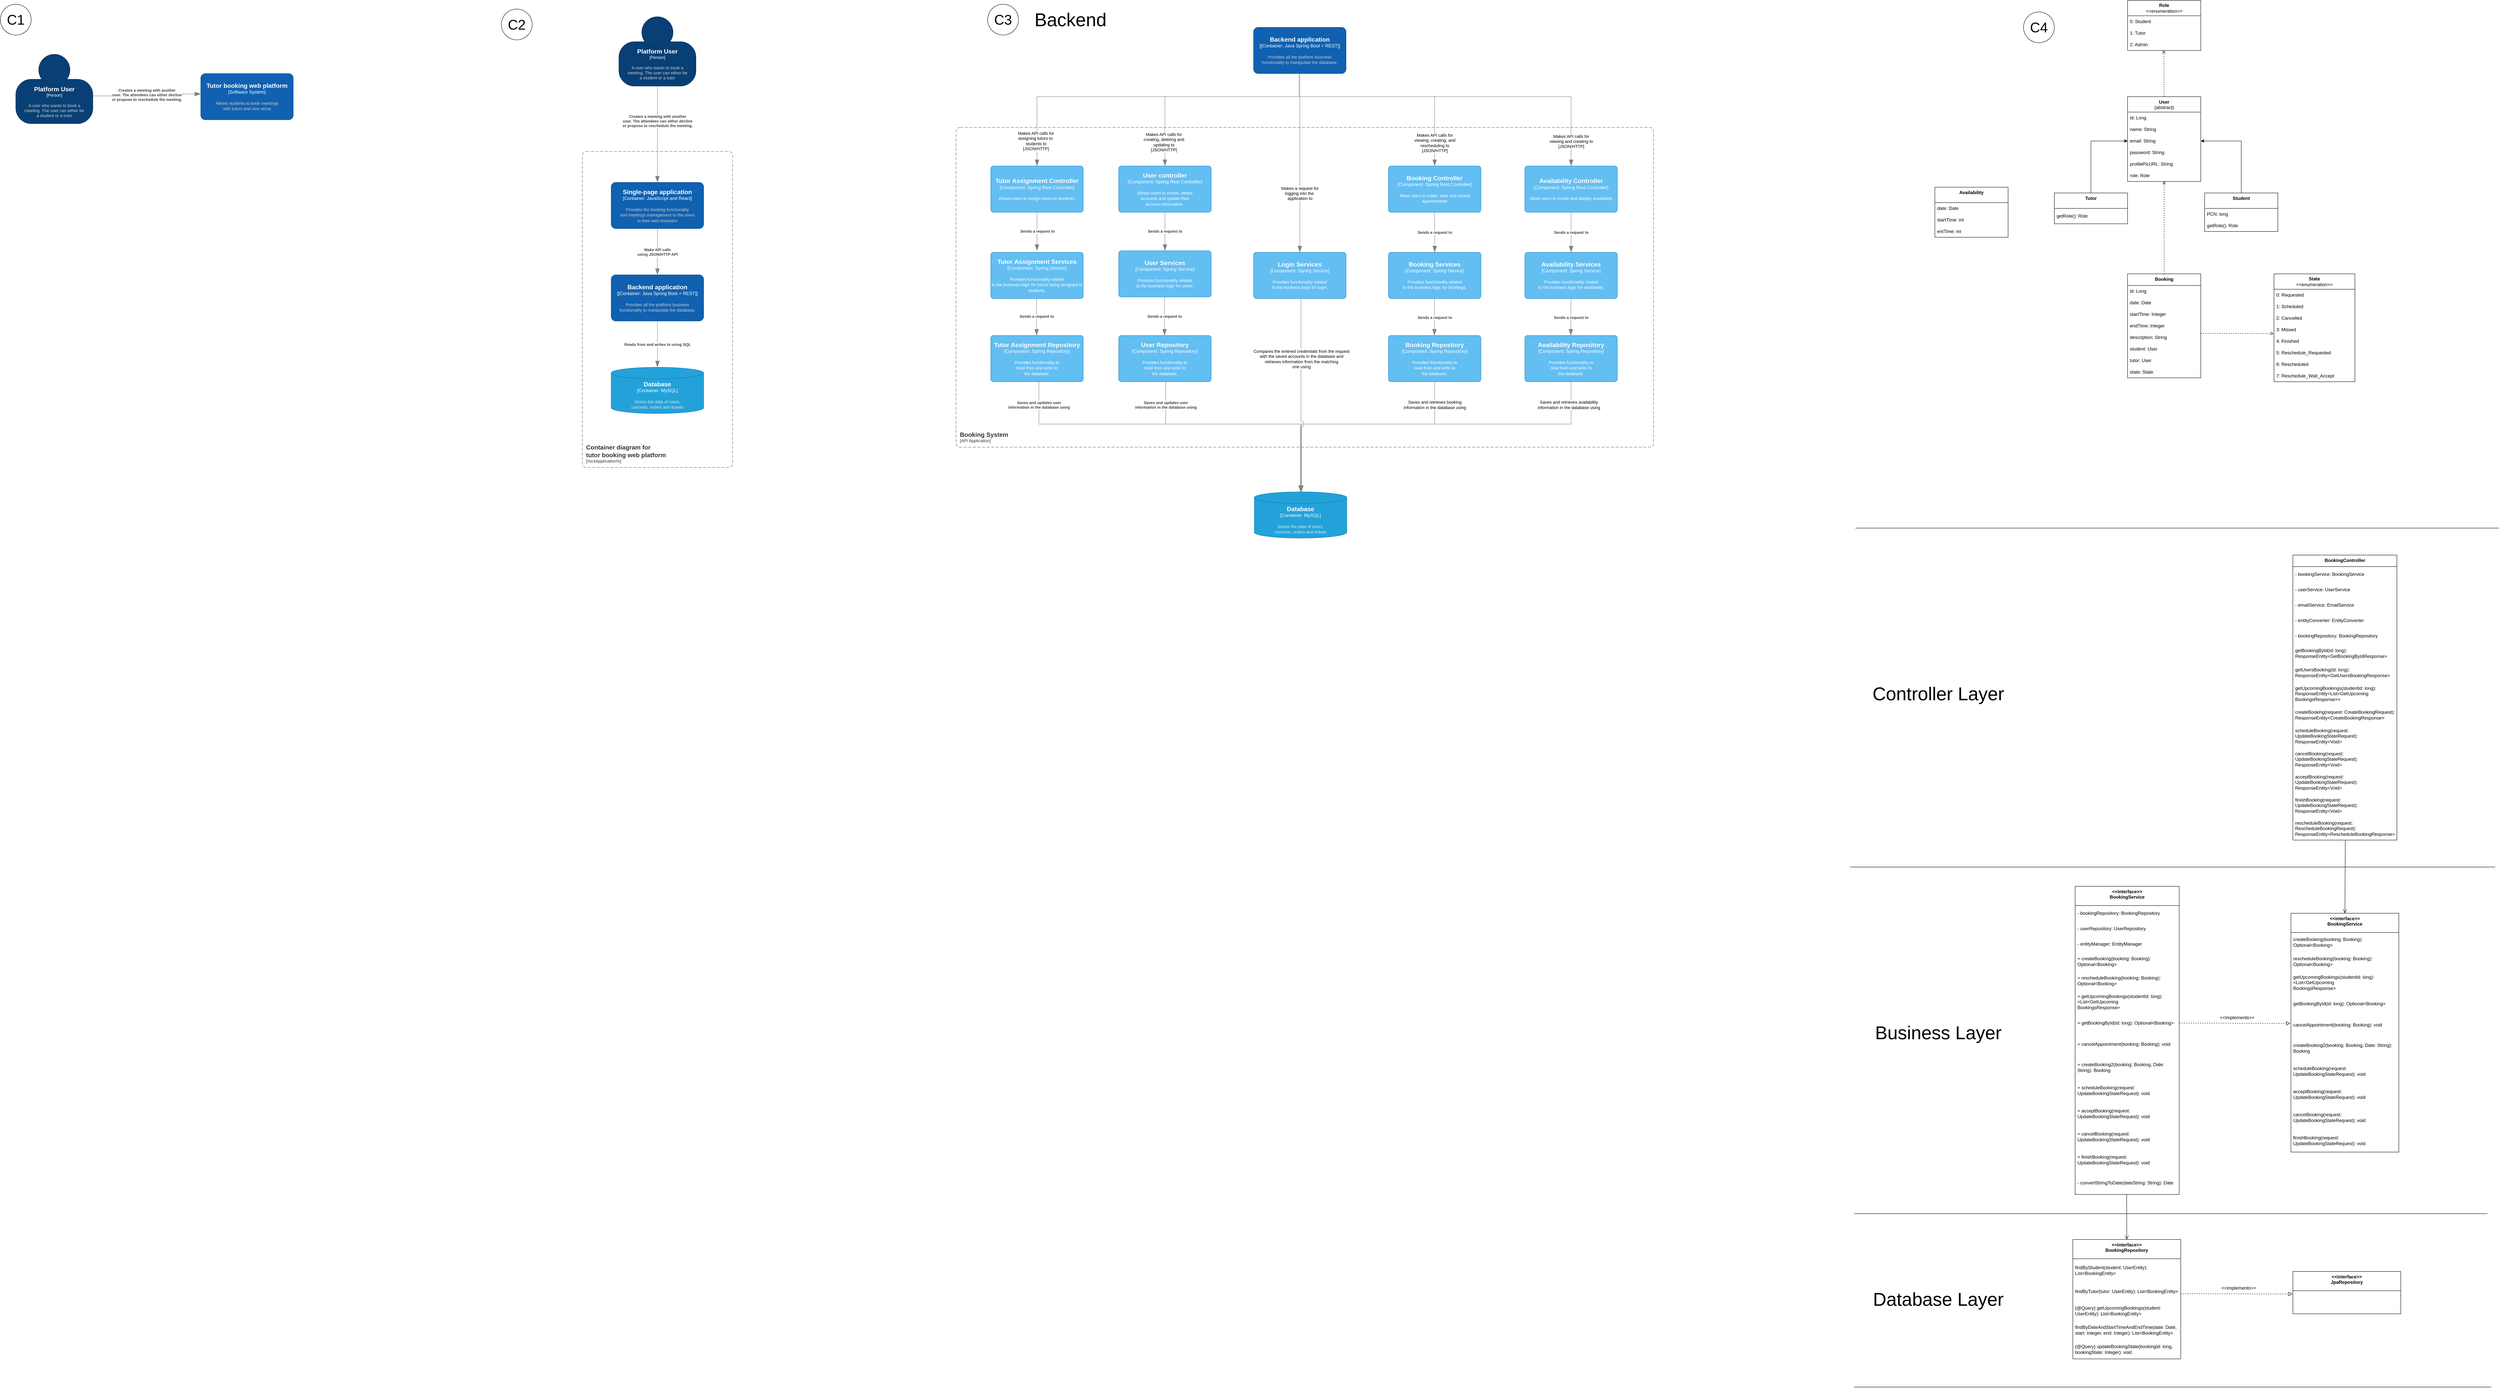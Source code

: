 <mxfile version="23.0.0" type="device">
  <diagram name="Page-1" id="X3VVh9jYEwnX4s4dEkGf">
    <mxGraphModel dx="8165" dy="3830" grid="1" gridSize="10" guides="1" tooltips="1" connect="1" arrows="1" fold="1" page="1" pageScale="1" pageWidth="827" pageHeight="1169" math="0" shadow="0">
      <root>
        <mxCell id="0" />
        <mxCell id="1" parent="0" />
        <object placeholders="1" c4Name="Tutor booking web platform" c4Type="Software System" c4Description="Allows students to book meetings &#xa;with tutors and vice versa" label="&lt;font style=&quot;font-size: 16px&quot;&gt;&lt;b&gt;%c4Name%&lt;/b&gt;&lt;/font&gt;&lt;div&gt;[%c4Type%]&lt;/div&gt;&lt;br&gt;&lt;div&gt;&lt;font style=&quot;font-size: 11px&quot;&gt;&lt;font color=&quot;#cccccc&quot;&gt;%c4Description%&lt;/font&gt;&lt;/div&gt;" id="5E3EmIhC8hp46Ea8LUjL-1">
          <mxCell style="rounded=1;whiteSpace=wrap;html=1;labelBackgroundColor=none;fillColor=#1061B0;fontColor=#ffffff;align=center;arcSize=10;strokeColor=#0D5091;metaEdit=1;resizable=0;points=[[0.25,0,0],[0.5,0,0],[0.75,0,0],[1,0.25,0],[1,0.5,0],[1,0.75,0],[0.75,1,0],[0.5,1,0],[0.25,1,0],[0,0.75,0],[0,0.5,0],[0,0.25,0]];" parent="1" vertex="1">
            <mxGeometry x="1210" y="190" width="240" height="120" as="geometry" />
          </mxCell>
        </object>
        <object placeholders="1" c4Name="Platform User" c4Type="Person" c4Description="A user who wants to book a&#xa;meeting. The user can either be&#xa;a student or a tutor" label="&lt;font style=&quot;font-size: 16px&quot;&gt;&lt;b&gt;%c4Name%&lt;/b&gt;&lt;/font&gt;&lt;div&gt;[%c4Type%]&lt;/div&gt;&lt;br&gt;&lt;div&gt;&lt;font style=&quot;font-size: 11px&quot;&gt;&lt;font color=&quot;#cccccc&quot;&gt;%c4Description%&lt;/font&gt;&lt;/div&gt;" id="5E3EmIhC8hp46Ea8LUjL-2">
          <mxCell style="html=1;fontSize=11;dashed=0;whiteSpace=wrap;fillColor=#083F75;strokeColor=#06315C;fontColor=#ffffff;shape=mxgraph.c4.person2;align=center;metaEdit=1;points=[[0.5,0,0],[1,0.5,0],[1,0.75,0],[0.75,1,0],[0.5,1,0],[0.25,1,0],[0,0.75,0],[0,0.5,0]];resizable=0;" parent="1" vertex="1">
            <mxGeometry x="730" y="140" width="200" height="180" as="geometry" />
          </mxCell>
        </object>
        <object placeholders="1" c4Type="Relationship" c4Description="Creates a meeting with another&#xa;user. The attendees can either decline&#xa;or propose to reschedule the meeting." label="&lt;div style=&quot;text-align: left&quot;&gt;&lt;div style=&quot;text-align: center&quot;&gt;&lt;b&gt;%c4Description%&lt;/b&gt;&lt;/div&gt;" id="5E3EmIhC8hp46Ea8LUjL-3">
          <mxCell style="endArrow=blockThin;html=1;fontSize=10;fontColor=#404040;strokeWidth=1;endFill=1;strokeColor=#828282;elbow=vertical;metaEdit=1;endSize=14;startSize=14;jumpStyle=arc;jumpSize=16;rounded=0;edgeStyle=orthogonalEdgeStyle;exitX=1;exitY=0.75;exitDx=0;exitDy=0;exitPerimeter=0;entryX=0.003;entryY=0.449;entryDx=0;entryDy=0;entryPerimeter=0;" parent="1" target="5E3EmIhC8hp46Ea8LUjL-1" edge="1">
            <mxGeometry width="240" relative="1" as="geometry">
              <mxPoint x="930" y="248" as="sourcePoint" />
              <mxPoint x="1210" y="235" as="targetPoint" />
              <Array as="points">
                <mxPoint x="1070" y="248" />
                <mxPoint x="1070" y="243" />
                <mxPoint x="1211" y="243" />
              </Array>
            </mxGeometry>
          </mxCell>
        </object>
        <mxCell id="5E3EmIhC8hp46Ea8LUjL-7" value="&lt;font style=&quot;font-size: 36px;&quot;&gt;C1&lt;/font&gt;" style="ellipse;whiteSpace=wrap;html=1;aspect=fixed;" parent="1" vertex="1">
          <mxGeometry x="690" y="10" width="80" height="80" as="geometry" />
        </mxCell>
        <object placeholders="1" c4Name="Platform User" c4Type="Person" c4Description="A user who wants to book a&#xa;meeting. The user can either be&#xa;a student or a tutor" label="&lt;font style=&quot;font-size: 16px&quot;&gt;&lt;b&gt;%c4Name%&lt;/b&gt;&lt;/font&gt;&lt;div&gt;[%c4Type%]&lt;/div&gt;&lt;br&gt;&lt;div&gt;&lt;font style=&quot;font-size: 11px&quot;&gt;&lt;font color=&quot;#cccccc&quot;&gt;%c4Description%&lt;/font&gt;&lt;/div&gt;" id="5E3EmIhC8hp46Ea8LUjL-14">
          <mxCell style="html=1;fontSize=11;dashed=0;whiteSpace=wrap;fillColor=#083F75;strokeColor=#06315C;fontColor=#ffffff;shape=mxgraph.c4.person2;align=center;metaEdit=1;points=[[0.5,0,0],[1,0.5,0],[1,0.75,0],[0.75,1,0],[0.5,1,0],[0.25,1,0],[0,0.75,0],[0,0.5,0]];resizable=0;" parent="1" vertex="1">
            <mxGeometry x="2295" y="42.5" width="200" height="180" as="geometry" />
          </mxCell>
        </object>
        <object placeholders="1" c4Type="Relationship" c4Description="Creates a meeting with another&#xa;user. The attendees can either decline&#xa;or propose to reschedule the meeting." label="&lt;div style=&quot;text-align: left&quot;&gt;&lt;div style=&quot;text-align: center&quot;&gt;&lt;b&gt;%c4Description%&lt;/b&gt;&lt;/div&gt;" id="5E3EmIhC8hp46Ea8LUjL-15">
          <mxCell style="endArrow=blockThin;html=1;fontSize=10;fontColor=#404040;strokeWidth=1;endFill=1;strokeColor=#828282;elbow=vertical;metaEdit=1;endSize=14;startSize=14;jumpStyle=arc;jumpSize=16;rounded=0;edgeStyle=orthogonalEdgeStyle;exitX=0.5;exitY=1;exitDx=0;exitDy=0;exitPerimeter=0;entryX=0.5;entryY=0;entryDx=0;entryDy=0;entryPerimeter=0;" parent="1" source="5E3EmIhC8hp46Ea8LUjL-14" target="5E3EmIhC8hp46Ea8LUjL-22" edge="1">
            <mxGeometry x="-0.28" width="240" relative="1" as="geometry">
              <mxPoint x="2020" y="250.5" as="sourcePoint" />
              <mxPoint x="2400" y="422.5" as="targetPoint" />
              <Array as="points">
                <mxPoint x="2395" y="452.5" />
                <mxPoint x="2395" y="452.5" />
              </Array>
              <mxPoint as="offset" />
            </mxGeometry>
          </mxCell>
        </object>
        <mxCell id="5E3EmIhC8hp46Ea8LUjL-18" value="&lt;font style=&quot;font-size: 36px;&quot;&gt;C2&lt;/font&gt;" style="ellipse;whiteSpace=wrap;html=1;aspect=fixed;" parent="1" vertex="1">
          <mxGeometry x="1990" y="22.5" width="80" height="80" as="geometry" />
        </mxCell>
        <object placeholders="1" c4Name="Container diagram for &#xa;tutor booking web platform" c4Type="ContainerScopeBoundary" label="&lt;font style=&quot;font-size: 16px&quot;&gt;&lt;b&gt;&lt;div style=&quot;text-align: left&quot;&gt;%c4Name%&lt;/div&gt;&lt;/b&gt;&lt;/font&gt;&lt;div style=&quot;text-align: left&quot;&gt;[%c4Application%]&lt;/div&gt;" id="5E3EmIhC8hp46Ea8LUjL-19">
          <mxCell style="rounded=1;fontSize=11;whiteSpace=wrap;html=1;dashed=1;arcSize=20;fillColor=none;strokeColor=#666666;fontColor=#333333;labelBackgroundColor=none;align=left;verticalAlign=bottom;labelBorderColor=none;spacingTop=0;spacing=10;dashPattern=8 4;metaEdit=1;rotatable=0;perimeter=rectanglePerimeter;noLabel=0;labelPadding=0;allowArrows=0;connectable=0;expand=0;recursiveResize=0;editable=1;pointerEvents=0;absoluteArcSize=1;points=[[0.25,0,0],[0.5,0,0],[0.75,0,0],[1,0.25,0],[1,0.5,0],[1,0.75,0],[0.75,1,0],[0.5,1,0],[0.25,1,0],[0,0.75,0],[0,0.5,0],[0,0.25,0]];" parent="1" vertex="1">
            <mxGeometry x="2200" y="392.5" width="390" height="820" as="geometry" />
          </mxCell>
        </object>
        <object placeholders="1" c4Type="Database" c4Container="Container" c4Technology="MySQL" c4Description="Stores the data of users, &#xa;concerts, orders and tickets" label="&lt;font style=&quot;font-size: 16px&quot;&gt;&lt;b&gt;%c4Type%&lt;/b&gt;&lt;/font&gt;&lt;div&gt;[%c4Container%:&amp;nbsp;%c4Technology%]&lt;/div&gt;&lt;br&gt;&lt;div&gt;&lt;font style=&quot;font-size: 11px&quot;&gt;&lt;font color=&quot;#E6E6E6&quot;&gt;%c4Description%&lt;/font&gt;&lt;/div&gt;" id="5E3EmIhC8hp46Ea8LUjL-20">
          <mxCell style="shape=cylinder3;size=15;whiteSpace=wrap;html=1;boundedLbl=1;rounded=0;labelBackgroundColor=none;fillColor=#23A2D9;fontSize=12;fontColor=#ffffff;align=center;strokeColor=#0E7DAD;metaEdit=1;points=[[0.5,0,0],[1,0.25,0],[1,0.5,0],[1,0.75,0],[0.5,1,0],[0,0.75,0],[0,0.5,0],[0,0.25,0]];resizable=0;" parent="1" vertex="1">
            <mxGeometry x="2275" y="952.5" width="240" height="120" as="geometry" />
          </mxCell>
        </object>
        <object placeholders="1" c4Name="Backend application" c4Type="[Container: Java Spring Boot + REST]" c4Description="Provides all the platform business&#xa;functionality to manipulate the database." label="&lt;font style=&quot;font-size: 16px&quot;&gt;&lt;b&gt;%c4Name%&lt;/b&gt;&lt;/font&gt;&lt;div&gt;[%c4Type%]&lt;/div&gt;&lt;br&gt;&lt;div&gt;&lt;font style=&quot;font-size: 11px&quot;&gt;&lt;font color=&quot;#cccccc&quot;&gt;%c4Description%&lt;/font&gt;&lt;/div&gt;" id="5E3EmIhC8hp46Ea8LUjL-21">
          <mxCell style="rounded=1;whiteSpace=wrap;html=1;labelBackgroundColor=none;fillColor=#1061B0;fontColor=#ffffff;align=center;arcSize=10;strokeColor=#0D5091;metaEdit=1;resizable=0;points=[[0.25,0,0],[0.5,0,0],[0.75,0,0],[1,0.25,0],[1,0.5,0],[1,0.75,0],[0.75,1,0],[0.5,1,0],[0.25,1,0],[0,0.75,0],[0,0.5,0],[0,0.25,0]];" parent="1" vertex="1">
            <mxGeometry x="2275" y="712.5" width="240" height="120" as="geometry" />
          </mxCell>
        </object>
        <object placeholders="1" c4Name="Single-page application" c4Type="Container: JavaScript and React" c4Description="Provides the booking functionality&#xa;and meetings management to the users&#xa;in their web browsers " label="&lt;font style=&quot;font-size: 16px&quot;&gt;&lt;b&gt;%c4Name%&lt;/b&gt;&lt;/font&gt;&lt;div&gt;[%c4Type%]&lt;/div&gt;&lt;br&gt;&lt;div&gt;&lt;font style=&quot;font-size: 11px&quot;&gt;&lt;font color=&quot;#cccccc&quot;&gt;%c4Description%&lt;/font&gt;&lt;/div&gt;" id="5E3EmIhC8hp46Ea8LUjL-22">
          <mxCell style="rounded=1;whiteSpace=wrap;html=1;labelBackgroundColor=none;fillColor=#1061B0;fontColor=#ffffff;align=center;arcSize=10;strokeColor=#0D5091;metaEdit=1;resizable=0;points=[[0.25,0,0],[0.5,0,0],[0.75,0,0],[1,0.25,0],[1,0.5,0],[1,0.75,0],[0.75,1,0],[0.5,1,0],[0.25,1,0],[0,0.75,0],[0,0.5,0],[0,0.25,0]];" parent="1" vertex="1">
            <mxGeometry x="2275" y="472.5" width="240" height="120" as="geometry" />
          </mxCell>
        </object>
        <object placeholders="1" c4Type="Relationship" c4Description="Make API calls&#xa;using JSON/HTTP API" label="&lt;div style=&quot;text-align: left&quot;&gt;&lt;div style=&quot;text-align: center&quot;&gt;&lt;b&gt;%c4Description%&lt;/b&gt;&lt;/div&gt;" id="5E3EmIhC8hp46Ea8LUjL-23">
          <mxCell style="endArrow=blockThin;html=1;fontSize=10;fontColor=#404040;strokeWidth=1;endFill=1;strokeColor=#828282;elbow=vertical;metaEdit=1;endSize=14;startSize=14;jumpStyle=arc;jumpSize=16;rounded=0;edgeStyle=orthogonalEdgeStyle;exitX=0.5;exitY=1;exitDx=0;exitDy=0;exitPerimeter=0;entryX=0.5;entryY=0;entryDx=0;entryDy=0;entryPerimeter=0;" parent="1" source="5E3EmIhC8hp46Ea8LUjL-22" target="5E3EmIhC8hp46Ea8LUjL-21" edge="1">
            <mxGeometry width="240" relative="1" as="geometry">
              <mxPoint x="2470" y="902.5" as="sourcePoint" />
              <mxPoint x="2710" y="902.5" as="targetPoint" />
            </mxGeometry>
          </mxCell>
        </object>
        <object placeholders="1" c4Type="Relationship" c4Description="Reads from and writes to using SQL" label="&lt;div style=&quot;text-align: left&quot;&gt;&lt;div style=&quot;text-align: center&quot;&gt;&lt;b&gt;%c4Description%&lt;/b&gt;&lt;/div&gt;" id="5E3EmIhC8hp46Ea8LUjL-24">
          <mxCell style="endArrow=blockThin;html=1;fontSize=10;fontColor=#404040;strokeWidth=1;endFill=1;strokeColor=#828282;elbow=vertical;metaEdit=1;endSize=14;startSize=14;jumpStyle=arc;jumpSize=16;rounded=0;edgeStyle=orthogonalEdgeStyle;exitX=0.5;exitY=1;exitDx=0;exitDy=0;exitPerimeter=0;entryX=0.5;entryY=0;entryDx=0;entryDy=0;entryPerimeter=0;" parent="1" source="5E3EmIhC8hp46Ea8LUjL-21" target="5E3EmIhC8hp46Ea8LUjL-20" edge="1">
            <mxGeometry width="240" relative="1" as="geometry">
              <mxPoint x="2470" y="812.5" as="sourcePoint" />
              <mxPoint x="2710" y="812.5" as="targetPoint" />
            </mxGeometry>
          </mxCell>
        </object>
        <mxCell id="5E3EmIhC8hp46Ea8LUjL-25" value="&lt;font style=&quot;font-size: 36px;&quot;&gt;C3&lt;br&gt;&lt;/font&gt;" style="ellipse;whiteSpace=wrap;html=1;aspect=fixed;" parent="1" vertex="1">
          <mxGeometry x="3252" y="10" width="80" height="80" as="geometry" />
        </mxCell>
        <object placeholders="1" c4Name="Booking System" c4Type="ContainerScopeBoundary" c4Application="API Application" label="&lt;font style=&quot;font-size: 16px&quot;&gt;&lt;b&gt;&lt;div style=&quot;text-align: left&quot;&gt;%c4Name%&lt;/div&gt;&lt;/b&gt;&lt;/font&gt;&lt;div style=&quot;text-align: left&quot;&gt;[%c4Application%]&lt;/div&gt;" id="5E3EmIhC8hp46Ea8LUjL-26">
          <mxCell style="rounded=1;fontSize=11;whiteSpace=wrap;html=1;dashed=1;arcSize=20;fillColor=none;strokeColor=#666666;fontColor=#333333;labelBackgroundColor=none;align=left;verticalAlign=bottom;labelBorderColor=none;spacingTop=0;spacing=10;dashPattern=8 4;metaEdit=1;rotatable=0;perimeter=rectanglePerimeter;noLabel=0;labelPadding=0;allowArrows=0;connectable=0;expand=0;recursiveResize=0;editable=1;pointerEvents=0;absoluteArcSize=1;points=[[0.25,0,0],[0.5,0,0],[0.75,0,0],[1,0.25,0],[1,0.5,0],[1,0.75,0],[0.75,1,0],[0.5,1,0],[0.25,1,0],[0,0.75,0],[0,0.5,0],[0,0.25,0]];" parent="1" vertex="1">
            <mxGeometry x="3170" y="330" width="1810" height="830" as="geometry" />
          </mxCell>
        </object>
        <object placeholders="1" c4Type="Relationship" id="5E3EmIhC8hp46Ea8LUjL-27">
          <mxCell style="endArrow=blockThin;html=1;fontSize=10;fontColor=#404040;strokeWidth=1;endFill=1;strokeColor=#828282;elbow=vertical;metaEdit=1;endSize=14;startSize=14;jumpStyle=arc;jumpSize=16;rounded=0;edgeStyle=orthogonalEdgeStyle;entryX=0.5;entryY=0;entryDx=0;entryDy=0;entryPerimeter=0;exitX=0.5;exitY=1;exitDx=0;exitDy=0;exitPerimeter=0;" parent="1" source="5E3EmIhC8hp46Ea8LUjL-65" target="5E3EmIhC8hp46Ea8LUjL-38" edge="1">
            <mxGeometry width="240" relative="1" as="geometry">
              <mxPoint x="4242" y="160" as="sourcePoint" />
              <mxPoint x="4062" y="430" as="targetPoint" />
              <Array as="points" />
            </mxGeometry>
          </mxCell>
        </object>
        <mxCell id="5E3EmIhC8hp46Ea8LUjL-28" value="Makes a request for&lt;br&gt;logging into the&amp;nbsp;&lt;br&gt;application to" style="edgeLabel;html=1;align=center;verticalAlign=middle;resizable=0;points=[];" parent="5E3EmIhC8hp46Ea8LUjL-27" vertex="1" connectable="0">
          <mxGeometry x="0.744" y="1" relative="1" as="geometry">
            <mxPoint x="-1" y="-94" as="offset" />
          </mxGeometry>
        </mxCell>
        <object placeholders="1" c4Type="Relationship" id="5E3EmIhC8hp46Ea8LUjL-29">
          <mxCell style="endArrow=blockThin;html=1;fontSize=10;fontColor=#404040;strokeWidth=1;endFill=1;strokeColor=#828282;elbow=vertical;metaEdit=1;endSize=14;startSize=14;jumpStyle=arc;jumpSize=16;rounded=0;edgeStyle=orthogonalEdgeStyle;entryX=0.5;entryY=0;entryDx=0;entryDy=0;entryPerimeter=0;exitX=0.5;exitY=1;exitDx=0;exitDy=0;exitPerimeter=0;" parent="1" source="5E3EmIhC8hp46Ea8LUjL-65" target="5E3EmIhC8hp46Ea8LUjL-35" edge="1">
            <mxGeometry width="240" relative="1" as="geometry">
              <mxPoint x="4242" y="160" as="sourcePoint" />
              <mxPoint x="4412" y="370" as="targetPoint" />
              <Array as="points">
                <mxPoint x="4062" y="250" />
                <mxPoint x="4412" y="250" />
              </Array>
            </mxGeometry>
          </mxCell>
        </object>
        <mxCell id="5E3EmIhC8hp46Ea8LUjL-30" value="Makes API calls for&lt;br style=&quot;border-color: var(--border-color);&quot;&gt;viewing, creating, and&lt;br&gt;rescheduling to&lt;br style=&quot;border-color: var(--border-color);&quot;&gt;[JSON/HTTP]" style="edgeLabel;html=1;align=center;verticalAlign=middle;resizable=0;points=[];" parent="5E3EmIhC8hp46Ea8LUjL-29" vertex="1" connectable="0">
          <mxGeometry x="0.669" y="2" relative="1" as="geometry">
            <mxPoint x="-2" y="37" as="offset" />
          </mxGeometry>
        </mxCell>
        <object placeholders="1" c4Name="User controller" c4Type="Component" c4Technology="Spring Rest Controller" c4Description="Allows users to create, delete &#xa;accounts and update their &#xa;account information." label="&lt;font style=&quot;font-size: 16px&quot;&gt;&lt;b&gt;%c4Name%&lt;/b&gt;&lt;/font&gt;&lt;div&gt;[%c4Type%: %c4Technology%]&lt;/div&gt;&lt;br&gt;&lt;div&gt;&lt;font style=&quot;font-size: 11px&quot;&gt;%c4Description%&lt;/font&gt;&lt;/div&gt;" id="5E3EmIhC8hp46Ea8LUjL-33">
          <mxCell style="rounded=1;whiteSpace=wrap;html=1;labelBackgroundColor=none;fillColor=#63BEF2;fontColor=#ffffff;align=center;arcSize=6;strokeColor=#2086C9;metaEdit=1;resizable=0;points=[[0.25,0,0],[0.5,0,0],[0.75,0,0],[1,0.25,0],[1,0.5,0],[1,0.75,0],[0.75,1,0],[0.5,1,0],[0.25,1,0],[0,0.75,0],[0,0.5,0],[0,0.25,0]];" parent="1" vertex="1">
            <mxGeometry x="3592" y="430" width="240" height="120" as="geometry" />
          </mxCell>
        </object>
        <object placeholders="1" c4Name="Booking Controller" c4Type="Component" c4Technology="Spring Rest Controller" c4Description="Allow users to make, view and cancel&#xa;appointments" label="&lt;font style=&quot;font-size: 16px&quot;&gt;&lt;b&gt;%c4Name%&lt;/b&gt;&lt;/font&gt;&lt;div&gt;[%c4Type%: %c4Technology%]&lt;/div&gt;&lt;br&gt;&lt;div&gt;&lt;font style=&quot;font-size: 11px&quot;&gt;%c4Description%&lt;/font&gt;&lt;/div&gt;" id="5E3EmIhC8hp46Ea8LUjL-35">
          <mxCell style="rounded=1;whiteSpace=wrap;html=1;labelBackgroundColor=none;fillColor=#63BEF2;fontColor=#ffffff;align=center;arcSize=6;strokeColor=#2086C9;metaEdit=1;resizable=0;points=[[0.25,0,0],[0.5,0,0],[0.75,0,0],[1,0.25,0],[1,0.5,0],[1,0.75,0],[0.75,1,0],[0.5,1,0],[0.25,1,0],[0,0.75,0],[0,0.5,0],[0,0.25,0]];" parent="1" vertex="1">
            <mxGeometry x="4292" y="430" width="240" height="120" as="geometry" />
          </mxCell>
        </object>
        <object placeholders="1" c4Name="User Services" c4Type="Component" c4Technology="Spring Service" c4Description="Provides functionality related&#xa;to the business logic for users.&#xa;" label="&lt;font style=&quot;font-size: 16px&quot;&gt;&lt;b&gt;%c4Name%&lt;/b&gt;&lt;/font&gt;&lt;div&gt;[%c4Type%: %c4Technology%]&lt;/div&gt;&lt;br&gt;&lt;div&gt;&lt;font style=&quot;font-size: 11px&quot;&gt;%c4Description%&lt;/font&gt;&lt;/div&gt;" id="5E3EmIhC8hp46Ea8LUjL-37">
          <mxCell style="rounded=1;whiteSpace=wrap;html=1;labelBackgroundColor=none;fillColor=#63BEF2;fontColor=#ffffff;align=center;arcSize=6;strokeColor=#2086C9;metaEdit=1;resizable=0;points=[[0.25,0,0],[0.5,0,0],[0.75,0,0],[1,0.25,0],[1,0.5,0],[1,0.75,0],[0.75,1,0],[0.5,1,0],[0.25,1,0],[0,0.75,0],[0,0.5,0],[0,0.25,0]];" parent="1" vertex="1">
            <mxGeometry x="3592" y="650" width="240" height="120" as="geometry" />
          </mxCell>
        </object>
        <object placeholders="1" c4Name="Login Services" c4Type="Component" c4Technology="Spring Service" c4Description="Provides functionality related&#xa;to the business logic for login.&#xa;" label="&lt;font style=&quot;font-size: 16px&quot;&gt;&lt;b&gt;%c4Name%&lt;/b&gt;&lt;/font&gt;&lt;div&gt;[%c4Type%: %c4Technology%]&lt;/div&gt;&lt;br&gt;&lt;div&gt;&lt;font style=&quot;font-size: 11px&quot;&gt;%c4Description%&lt;/font&gt;&lt;/div&gt;" id="5E3EmIhC8hp46Ea8LUjL-38">
          <mxCell style="rounded=1;whiteSpace=wrap;html=1;labelBackgroundColor=none;fillColor=#63BEF2;fontColor=#ffffff;align=center;arcSize=6;strokeColor=#2086C9;metaEdit=1;resizable=0;points=[[0.25,0,0],[0.5,0,0],[0.75,0,0],[1,0.25,0],[1,0.5,0],[1,0.75,0],[0.75,1,0],[0.5,1,0],[0.25,1,0],[0,0.75,0],[0,0.5,0],[0,0.25,0]];" parent="1" vertex="1">
            <mxGeometry x="3942" y="654" width="240" height="120" as="geometry" />
          </mxCell>
        </object>
        <object placeholders="1" c4Name="Booking Services" c4Type="Component" c4Technology="Spring Service" c4Description="Provides functionality related&#xa;to the business logic for bookings." label="&lt;font style=&quot;font-size: 16px&quot;&gt;&lt;b&gt;%c4Name%&lt;/b&gt;&lt;/font&gt;&lt;div&gt;[%c4Type%: %c4Technology%]&lt;/div&gt;&lt;br&gt;&lt;div&gt;&lt;font style=&quot;font-size: 11px&quot;&gt;%c4Description%&lt;/font&gt;&lt;/div&gt;" id="5E3EmIhC8hp46Ea8LUjL-39">
          <mxCell style="rounded=1;whiteSpace=wrap;html=1;labelBackgroundColor=none;fillColor=#63BEF2;fontColor=#ffffff;align=center;arcSize=6;strokeColor=#2086C9;metaEdit=1;resizable=0;points=[[0.25,0,0],[0.5,0,0],[0.75,0,0],[1,0.25,0],[1,0.5,0],[1,0.75,0],[0.75,1,0],[0.5,1,0],[0.25,1,0],[0,0.75,0],[0,0.5,0],[0,0.25,0]];" parent="1" vertex="1">
            <mxGeometry x="4292" y="654" width="240" height="120" as="geometry" />
          </mxCell>
        </object>
        <object placeholders="1" c4Type="Relationship" c4Description="Sends a request to" label="&lt;div style=&quot;text-align: left&quot;&gt;&lt;div style=&quot;text-align: center&quot;&gt;&lt;b&gt;%c4Description%&lt;/b&gt;&lt;/div&gt;" id="5E3EmIhC8hp46Ea8LUjL-41">
          <mxCell style="endArrow=blockThin;html=1;fontSize=10;fontColor=#404040;strokeWidth=1;endFill=1;strokeColor=#828282;elbow=vertical;metaEdit=1;endSize=14;startSize=14;jumpStyle=arc;jumpSize=16;rounded=0;edgeStyle=orthogonalEdgeStyle;exitX=0.5;exitY=1;exitDx=0;exitDy=0;exitPerimeter=0;entryX=0.5;entryY=0;entryDx=0;entryDy=0;entryPerimeter=0;" parent="1" source="5E3EmIhC8hp46Ea8LUjL-33" target="5E3EmIhC8hp46Ea8LUjL-37" edge="1">
            <mxGeometry width="240" relative="1" as="geometry">
              <mxPoint x="4012" y="520" as="sourcePoint" />
              <mxPoint x="4252" y="520" as="targetPoint" />
              <mxPoint y="-1" as="offset" />
            </mxGeometry>
          </mxCell>
        </object>
        <object placeholders="1" c4Type="Relationship" c4Description="Sends a request to" label="&lt;div style=&quot;text-align: left&quot;&gt;&lt;div style=&quot;text-align: center&quot;&gt;&lt;b&gt;%c4Description%&lt;/b&gt;&lt;/div&gt;" id="5E3EmIhC8hp46Ea8LUjL-43">
          <mxCell style="endArrow=blockThin;html=1;fontSize=10;fontColor=#404040;strokeWidth=1;endFill=1;strokeColor=#828282;elbow=vertical;metaEdit=1;endSize=14;startSize=14;jumpStyle=arc;jumpSize=16;rounded=0;edgeStyle=orthogonalEdgeStyle;exitX=0.5;exitY=1;exitDx=0;exitDy=0;exitPerimeter=0;entryX=0.5;entryY=0;entryDx=0;entryDy=0;entryPerimeter=0;" parent="1" source="5E3EmIhC8hp46Ea8LUjL-35" target="5E3EmIhC8hp46Ea8LUjL-39" edge="1">
            <mxGeometry width="240" relative="1" as="geometry">
              <mxPoint x="3732" y="570" as="sourcePoint" />
              <mxPoint x="3732" y="650" as="targetPoint" />
            </mxGeometry>
          </mxCell>
        </object>
        <object placeholders="1" c4Name="User Repository" c4Type="Component" c4Technology="Spring Repository" c4Description="Provides functionality to&#xa;read from and write to&#xa;the database." label="&lt;font style=&quot;font-size: 16px&quot;&gt;&lt;b&gt;%c4Name%&lt;/b&gt;&lt;/font&gt;&lt;div&gt;[%c4Type%: %c4Technology%]&lt;/div&gt;&lt;br&gt;&lt;div&gt;&lt;font style=&quot;font-size: 11px&quot;&gt;%c4Description%&lt;/font&gt;&lt;/div&gt;" id="5E3EmIhC8hp46Ea8LUjL-45">
          <mxCell style="rounded=1;whiteSpace=wrap;html=1;labelBackgroundColor=none;fillColor=#63BEF2;fontColor=#ffffff;align=center;arcSize=6;strokeColor=#2086C9;metaEdit=1;resizable=0;points=[[0.25,0,0],[0.5,0,0],[0.75,0,0],[1,0.25,0],[1,0.5,0],[1,0.75,0],[0.75,1,0],[0.5,1,0],[0.25,1,0],[0,0.75,0],[0,0.5,0],[0,0.25,0]];" parent="1" vertex="1">
            <mxGeometry x="3592" y="870" width="240" height="120" as="geometry" />
          </mxCell>
        </object>
        <object placeholders="1" c4Type="Relationship" c4Description="Sends a request to" label="&lt;div style=&quot;text-align: left&quot;&gt;&lt;div style=&quot;text-align: center&quot;&gt;&lt;b&gt;%c4Description%&lt;/b&gt;&lt;/div&gt;" id="5E3EmIhC8hp46Ea8LUjL-46">
          <mxCell style="endArrow=blockThin;html=1;fontSize=10;fontColor=#404040;strokeWidth=1;endFill=1;strokeColor=#828282;elbow=vertical;metaEdit=1;endSize=14;startSize=14;jumpStyle=arc;jumpSize=16;rounded=0;edgeStyle=orthogonalEdgeStyle;" parent="1" edge="1">
            <mxGeometry width="240" relative="1" as="geometry">
              <mxPoint x="3711" y="770" as="sourcePoint" />
              <mxPoint x="3711" y="870" as="targetPoint" />
            </mxGeometry>
          </mxCell>
        </object>
        <object placeholders="1" c4Name="Booking Repository" c4Type="Component" c4Technology="Spring Repository" c4Description="Provides functionality to&#xa;read from and write to&#xa;the database." label="&lt;font style=&quot;font-size: 16px&quot;&gt;&lt;b&gt;%c4Name%&lt;/b&gt;&lt;/font&gt;&lt;div&gt;[%c4Type%: %c4Technology%]&lt;/div&gt;&lt;br&gt;&lt;div&gt;&lt;font style=&quot;font-size: 11px&quot;&gt;%c4Description%&lt;/font&gt;&lt;/div&gt;" id="5E3EmIhC8hp46Ea8LUjL-48">
          <mxCell style="rounded=1;whiteSpace=wrap;html=1;labelBackgroundColor=none;fillColor=#63BEF2;fontColor=#ffffff;align=center;arcSize=6;strokeColor=#2086C9;metaEdit=1;resizable=0;points=[[0.25,0,0],[0.5,0,0],[0.75,0,0],[1,0.25,0],[1,0.5,0],[1,0.75,0],[0.75,1,0],[0.5,1,0],[0.25,1,0],[0,0.75,0],[0,0.5,0],[0,0.25,0]];" parent="1" vertex="1">
            <mxGeometry x="4292" y="870" width="240" height="120" as="geometry" />
          </mxCell>
        </object>
        <object placeholders="1" c4Type="Relationship" c4Description="Sends a request to" label="&lt;div style=&quot;text-align: left&quot;&gt;&lt;div style=&quot;text-align: center&quot;&gt;&lt;b&gt;%c4Description%&lt;/b&gt;&lt;/div&gt;" id="5E3EmIhC8hp46Ea8LUjL-51">
          <mxCell style="endArrow=blockThin;html=1;fontSize=10;fontColor=#404040;strokeWidth=1;endFill=1;strokeColor=#828282;elbow=vertical;metaEdit=1;endSize=14;startSize=14;jumpStyle=arc;jumpSize=16;rounded=0;edgeStyle=orthogonalEdgeStyle;" parent="1" edge="1">
            <mxGeometry width="240" relative="1" as="geometry">
              <mxPoint x="4411.47" y="774" as="sourcePoint" />
              <mxPoint x="4411" y="870" as="targetPoint" />
            </mxGeometry>
          </mxCell>
        </object>
        <object placeholders="1" c4Type="Database" c4Container="Container" c4Technology="MySQL" c4Description="Stores the data of users, &#xa;concerts, orders and tickets" label="&lt;font style=&quot;font-size: 16px&quot;&gt;&lt;b&gt;%c4Type%&lt;/b&gt;&lt;/font&gt;&lt;div&gt;[%c4Container%:&amp;nbsp;%c4Technology%]&lt;/div&gt;&lt;br&gt;&lt;div&gt;&lt;font style=&quot;font-size: 11px&quot;&gt;&lt;font color=&quot;#E6E6E6&quot;&gt;%c4Description%&lt;/font&gt;&lt;/div&gt;" id="5E3EmIhC8hp46Ea8LUjL-53">
          <mxCell style="shape=cylinder3;size=15;whiteSpace=wrap;html=1;boundedLbl=1;rounded=0;labelBackgroundColor=none;fillColor=#23A2D9;fontSize=12;fontColor=#ffffff;align=center;strokeColor=#0E7DAD;metaEdit=1;points=[[0.5,0,0],[1,0.25,0],[1,0.5,0],[1,0.75,0],[0.5,1,0],[0,0.75,0],[0,0.5,0],[0,0.25,0]];resizable=0;" parent="1" vertex="1">
            <mxGeometry x="3944" y="1276" width="240" height="120" as="geometry" />
          </mxCell>
        </object>
        <object placeholders="1" c4Type="Relationship" id="5E3EmIhC8hp46Ea8LUjL-56">
          <mxCell style="endArrow=blockThin;html=1;fontSize=10;fontColor=#404040;strokeWidth=1;endFill=1;strokeColor=#828282;elbow=vertical;metaEdit=1;endSize=14;startSize=14;jumpStyle=arc;jumpSize=16;rounded=0;edgeStyle=orthogonalEdgeStyle;exitX=0.5;exitY=1;exitDx=0;exitDy=0;exitPerimeter=0;" parent="1" source="5E3EmIhC8hp46Ea8LUjL-48" target="5E3EmIhC8hp46Ea8LUjL-53" edge="1">
            <mxGeometry width="240" relative="1" as="geometry">
              <mxPoint x="4182" y="1030" as="sourcePoint" />
              <mxPoint x="4070" y="1230" as="targetPoint" />
              <Array as="points">
                <mxPoint x="4412" y="1100" />
                <mxPoint x="4066" y="1100" />
              </Array>
            </mxGeometry>
          </mxCell>
        </object>
        <mxCell id="5E3EmIhC8hp46Ea8LUjL-57" value="Saves and retrieves booking&lt;br&gt;information in the database using" style="edgeLabel;html=1;align=center;verticalAlign=middle;resizable=0;points=[];" parent="5E3EmIhC8hp46Ea8LUjL-56" vertex="1" connectable="0">
          <mxGeometry x="-0.791" y="1" relative="1" as="geometry">
            <mxPoint x="-1" y="-6" as="offset" />
          </mxGeometry>
        </mxCell>
        <object placeholders="1" c4Type="Relationship" id="5E3EmIhC8hp46Ea8LUjL-60">
          <mxCell style="endArrow=blockThin;html=1;fontSize=10;fontColor=#404040;strokeWidth=1;endFill=1;strokeColor=#828282;elbow=vertical;metaEdit=1;endSize=14;startSize=14;jumpStyle=arc;jumpSize=16;rounded=0;edgeStyle=orthogonalEdgeStyle;entryX=0.5;entryY=0;entryDx=0;entryDy=0;entryPerimeter=0;exitX=0.5;exitY=1;exitDx=0;exitDy=0;exitPerimeter=0;" parent="1" source="5E3EmIhC8hp46Ea8LUjL-65" target="5E3EmIhC8hp46Ea8LUjL-33" edge="1">
            <mxGeometry width="240" relative="1" as="geometry">
              <mxPoint x="4242" y="160" as="sourcePoint" />
              <mxPoint x="4442" y="470" as="targetPoint" />
              <Array as="points">
                <mxPoint x="4062" y="250" />
                <mxPoint x="3712" y="250" />
              </Array>
            </mxGeometry>
          </mxCell>
        </object>
        <mxCell id="5E3EmIhC8hp46Ea8LUjL-61" value="Makes API calls for&lt;br&gt;creating, deleting and&lt;br style=&quot;border-color: var(--border-color);&quot;&gt;updating to&lt;br style=&quot;border-color: var(--border-color);&quot;&gt;[JSON/HTTP]" style="edgeLabel;html=1;align=center;verticalAlign=middle;resizable=0;points=[];" parent="5E3EmIhC8hp46Ea8LUjL-60" vertex="1" connectable="0">
          <mxGeometry x="0.844" y="-3" relative="1" as="geometry">
            <mxPoint y="-16" as="offset" />
          </mxGeometry>
        </mxCell>
        <mxCell id="5E3EmIhC8hp46Ea8LUjL-64" value="&lt;font style=&quot;font-size: 48px;&quot;&gt;Backend&lt;/font&gt;" style="text;html=1;strokeColor=none;fillColor=none;align=center;verticalAlign=middle;whiteSpace=wrap;rounded=0;" parent="1" vertex="1">
          <mxGeometry x="3362" y="22.5" width="210" height="55" as="geometry" />
        </mxCell>
        <object placeholders="1" c4Name="Backend application" c4Type="[Container: Java Spring Boot + REST]" c4Description="Provides all the platform business&#xa;functionality to manipulate the database." label="&lt;font style=&quot;font-size: 16px&quot;&gt;&lt;b&gt;%c4Name%&lt;/b&gt;&lt;/font&gt;&lt;div&gt;[%c4Type%]&lt;/div&gt;&lt;br&gt;&lt;div&gt;&lt;font style=&quot;font-size: 11px&quot;&gt;&lt;font color=&quot;#cccccc&quot;&gt;%c4Description%&lt;/font&gt;&lt;/div&gt;" id="5E3EmIhC8hp46Ea8LUjL-65">
          <mxCell style="rounded=1;whiteSpace=wrap;html=1;labelBackgroundColor=none;fillColor=#1061B0;fontColor=#ffffff;align=center;arcSize=10;strokeColor=#0D5091;metaEdit=1;resizable=0;points=[[0.25,0,0],[0.5,0,0],[0.75,0,0],[1,0.25,0],[1,0.5,0],[1,0.75,0],[0.75,1,0],[0.5,1,0],[0.25,1,0],[0,0.75,0],[0,0.5,0],[0,0.25,0]];" parent="1" vertex="1">
            <mxGeometry x="3942" y="70" width="240" height="120" as="geometry" />
          </mxCell>
        </object>
        <object placeholders="1" c4Type="Relationship" c4Description="Saves and updates user&#xa;information in the database using" label="&lt;div style=&quot;text-align: left&quot;&gt;&lt;div style=&quot;text-align: center&quot;&gt;&lt;b&gt;%c4Description%&lt;/b&gt;&lt;/div&gt;" id="5E3EmIhC8hp46Ea8LUjL-66">
          <mxCell style="endArrow=blockThin;html=1;fontSize=10;fontColor=#404040;strokeWidth=1;endFill=1;strokeColor=#828282;elbow=vertical;metaEdit=1;endSize=14;startSize=14;jumpStyle=arc;jumpSize=16;rounded=0;edgeStyle=orthogonalEdgeStyle;exitX=0.5;exitY=1;exitDx=0;exitDy=0;exitPerimeter=0;entryX=0.5;entryY=0;entryDx=0;entryDy=0;entryPerimeter=0;" parent="1" edge="1">
            <mxGeometry x="-0.812" width="240" relative="1" as="geometry">
              <mxPoint x="3714" y="990" as="sourcePoint" />
              <mxPoint x="4066" y="1276" as="targetPoint" />
              <Array as="points">
                <mxPoint x="3714" y="1100" />
                <mxPoint x="4066" y="1100" />
              </Array>
              <mxPoint as="offset" />
            </mxGeometry>
          </mxCell>
        </object>
        <object placeholders="1" c4Type="Relationship" id="5E3EmIhC8hp46Ea8LUjL-71">
          <mxCell style="endArrow=blockThin;html=1;fontSize=10;fontColor=#404040;strokeWidth=1;endFill=1;strokeColor=#828282;elbow=vertical;metaEdit=1;endSize=14;startSize=14;jumpStyle=arc;jumpSize=16;rounded=0;edgeStyle=orthogonalEdgeStyle;exitX=0.5;exitY=1;exitDx=0;exitDy=0;exitPerimeter=0;entryX=0.5;entryY=0;entryDx=0;entryDy=0;entryPerimeter=0;" parent="1" edge="1">
            <mxGeometry width="240" relative="1" as="geometry">
              <mxPoint x="4063" y="774" as="sourcePoint" />
              <mxPoint x="4065" y="1276.0" as="targetPoint" />
              <Array as="points">
                <mxPoint x="4065" y="774" />
              </Array>
            </mxGeometry>
          </mxCell>
        </object>
        <mxCell id="5E3EmIhC8hp46Ea8LUjL-72" value="Compares the entered credentials from the request &lt;br&gt;with the saved accounts in the database and&lt;br&gt;retrieves information from the matching&lt;br&gt;one using" style="edgeLabel;html=1;align=center;verticalAlign=middle;resizable=0;points=[];" parent="5E3EmIhC8hp46Ea8LUjL-71" vertex="1" connectable="0">
          <mxGeometry x="-0.443" y="1" relative="1" as="geometry">
            <mxPoint y="18" as="offset" />
          </mxGeometry>
        </mxCell>
        <mxCell id="k4_idVnGkL1J9dSwy2s4-1" value="&lt;font style=&quot;font-size: 36px;&quot;&gt;C4&lt;br&gt;&lt;/font&gt;" style="ellipse;whiteSpace=wrap;html=1;aspect=fixed;" parent="1" vertex="1">
          <mxGeometry x="5940" y="30" width="80" height="80" as="geometry" />
        </mxCell>
        <mxCell id="k4_idVnGkL1J9dSwy2s4-5" value="&lt;b&gt;User&lt;/b&gt;&lt;br&gt;{abstract}" style="swimlane;fontStyle=0;align=center;verticalAlign=top;childLayout=stackLayout;horizontal=1;startSize=40;horizontalStack=0;resizeParent=1;resizeParentMax=0;resizeLast=0;collapsible=0;marginBottom=0;html=1;whiteSpace=wrap;" parent="1" vertex="1">
          <mxGeometry x="6210" y="250" width="190" height="220" as="geometry" />
        </mxCell>
        <mxCell id="k4_idVnGkL1J9dSwy2s4-6" value="id: Long" style="text;html=1;strokeColor=none;fillColor=none;align=left;verticalAlign=middle;spacingLeft=4;spacingRight=4;overflow=hidden;rotatable=0;points=[[0,0.5],[1,0.5]];portConstraint=eastwest;whiteSpace=wrap;" parent="k4_idVnGkL1J9dSwy2s4-5" vertex="1">
          <mxGeometry y="40" width="190" height="30" as="geometry" />
        </mxCell>
        <mxCell id="k4_idVnGkL1J9dSwy2s4-13" value="name: String" style="text;html=1;strokeColor=none;fillColor=none;align=left;verticalAlign=middle;spacingLeft=4;spacingRight=4;overflow=hidden;rotatable=0;points=[[0,0.5],[1,0.5]];portConstraint=eastwest;whiteSpace=wrap;" parent="k4_idVnGkL1J9dSwy2s4-5" vertex="1">
          <mxGeometry y="70" width="190" height="30" as="geometry" />
        </mxCell>
        <mxCell id="k4_idVnGkL1J9dSwy2s4-14" value="email: String" style="text;html=1;strokeColor=none;fillColor=none;align=left;verticalAlign=middle;spacingLeft=4;spacingRight=4;overflow=hidden;rotatable=0;points=[[0,0.5],[1,0.5]];portConstraint=eastwest;whiteSpace=wrap;" parent="k4_idVnGkL1J9dSwy2s4-5" vertex="1">
          <mxGeometry y="100" width="190" height="30" as="geometry" />
        </mxCell>
        <mxCell id="k4_idVnGkL1J9dSwy2s4-15" value="password: String" style="text;html=1;strokeColor=none;fillColor=none;align=left;verticalAlign=middle;spacingLeft=4;spacingRight=4;overflow=hidden;rotatable=0;points=[[0,0.5],[1,0.5]];portConstraint=eastwest;whiteSpace=wrap;" parent="k4_idVnGkL1J9dSwy2s4-5" vertex="1">
          <mxGeometry y="130" width="190" height="30" as="geometry" />
        </mxCell>
        <mxCell id="k4_idVnGkL1J9dSwy2s4-16" value="profilePicURL: String" style="text;html=1;strokeColor=none;fillColor=none;align=left;verticalAlign=middle;spacingLeft=4;spacingRight=4;overflow=hidden;rotatable=0;points=[[0,0.5],[1,0.5]];portConstraint=eastwest;whiteSpace=wrap;" parent="k4_idVnGkL1J9dSwy2s4-5" vertex="1">
          <mxGeometry y="160" width="190" height="30" as="geometry" />
        </mxCell>
        <mxCell id="k4_idVnGkL1J9dSwy2s4-17" value="role: Role" style="text;html=1;strokeColor=none;fillColor=none;align=left;verticalAlign=middle;spacingLeft=4;spacingRight=4;overflow=hidden;rotatable=0;points=[[0,0.5],[1,0.5]];portConstraint=eastwest;whiteSpace=wrap;" parent="k4_idVnGkL1J9dSwy2s4-5" vertex="1">
          <mxGeometry y="190" width="190" height="30" as="geometry" />
        </mxCell>
        <mxCell id="k4_idVnGkL1J9dSwy2s4-18" value="&lt;b&gt;Role&lt;/b&gt;&lt;br&gt;&amp;lt;&amp;lt;enumeration&amp;gt;&amp;gt;" style="swimlane;fontStyle=0;childLayout=stackLayout;horizontal=1;startSize=40;horizontalStack=0;resizeParent=1;resizeParentMax=0;resizeLast=0;collapsible=1;marginBottom=0;whiteSpace=wrap;html=1;" parent="1" vertex="1">
          <mxGeometry x="6210" width="190" height="130" as="geometry" />
        </mxCell>
        <mxCell id="k4_idVnGkL1J9dSwy2s4-19" value="0: Student" style="text;strokeColor=none;fillColor=none;align=left;verticalAlign=middle;spacingLeft=4;spacingRight=4;overflow=hidden;points=[[0,0.5],[1,0.5]];portConstraint=eastwest;rotatable=0;whiteSpace=wrap;html=1;" parent="k4_idVnGkL1J9dSwy2s4-18" vertex="1">
          <mxGeometry y="40" width="190" height="30" as="geometry" />
        </mxCell>
        <mxCell id="k4_idVnGkL1J9dSwy2s4-20" value="1: Tutor" style="text;strokeColor=none;fillColor=none;align=left;verticalAlign=middle;spacingLeft=4;spacingRight=4;overflow=hidden;points=[[0,0.5],[1,0.5]];portConstraint=eastwest;rotatable=0;whiteSpace=wrap;html=1;" parent="k4_idVnGkL1J9dSwy2s4-18" vertex="1">
          <mxGeometry y="70" width="190" height="30" as="geometry" />
        </mxCell>
        <mxCell id="k4_idVnGkL1J9dSwy2s4-21" value="2: Admin" style="text;strokeColor=none;fillColor=none;align=left;verticalAlign=middle;spacingLeft=4;spacingRight=4;overflow=hidden;points=[[0,0.5],[1,0.5]];portConstraint=eastwest;rotatable=0;whiteSpace=wrap;html=1;" parent="k4_idVnGkL1J9dSwy2s4-18" vertex="1">
          <mxGeometry y="100" width="190" height="30" as="geometry" />
        </mxCell>
        <mxCell id="k4_idVnGkL1J9dSwy2s4-48" style="edgeStyle=orthogonalEdgeStyle;rounded=0;orthogonalLoop=1;jettySize=auto;html=1;entryX=0;entryY=0.5;entryDx=0;entryDy=0;" parent="1" source="k4_idVnGkL1J9dSwy2s4-31" target="k4_idVnGkL1J9dSwy2s4-14" edge="1">
          <mxGeometry relative="1" as="geometry" />
        </mxCell>
        <mxCell id="k4_idVnGkL1J9dSwy2s4-31" value="&lt;b&gt;Tutor&lt;/b&gt;" style="swimlane;fontStyle=0;align=center;verticalAlign=top;childLayout=stackLayout;horizontal=1;startSize=40;horizontalStack=0;resizeParent=1;resizeParentMax=0;resizeLast=0;collapsible=0;marginBottom=0;html=1;whiteSpace=wrap;" parent="1" vertex="1">
          <mxGeometry x="6020" y="500" width="190" height="80" as="geometry" />
        </mxCell>
        <mxCell id="k4_idVnGkL1J9dSwy2s4-32" value="getRole(): Role" style="text;html=1;strokeColor=none;fillColor=none;align=left;verticalAlign=middle;spacingLeft=4;spacingRight=4;overflow=hidden;rotatable=0;points=[[0,0.5],[1,0.5]];portConstraint=eastwest;whiteSpace=wrap;" parent="k4_idVnGkL1J9dSwy2s4-31" vertex="1">
          <mxGeometry y="40" width="190" height="40" as="geometry" />
        </mxCell>
        <mxCell id="k4_idVnGkL1J9dSwy2s4-47" style="edgeStyle=orthogonalEdgeStyle;rounded=0;orthogonalLoop=1;jettySize=auto;html=1;entryX=1;entryY=0.5;entryDx=0;entryDy=0;" parent="1" source="k4_idVnGkL1J9dSwy2s4-38" target="k4_idVnGkL1J9dSwy2s4-14" edge="1">
          <mxGeometry relative="1" as="geometry" />
        </mxCell>
        <mxCell id="k4_idVnGkL1J9dSwy2s4-38" value="&lt;b&gt;Student&lt;/b&gt;" style="swimlane;fontStyle=0;align=center;verticalAlign=top;childLayout=stackLayout;horizontal=1;startSize=40;horizontalStack=0;resizeParent=1;resizeParentMax=0;resizeLast=0;collapsible=0;marginBottom=0;html=1;whiteSpace=wrap;" parent="1" vertex="1">
          <mxGeometry x="6410" y="500" width="190" height="100" as="geometry" />
        </mxCell>
        <mxCell id="k4_idVnGkL1J9dSwy2s4-39" value="PCN: long" style="text;html=1;strokeColor=none;fillColor=none;align=left;verticalAlign=middle;spacingLeft=4;spacingRight=4;overflow=hidden;rotatable=0;points=[[0,0.5],[1,0.5]];portConstraint=eastwest;whiteSpace=wrap;" parent="k4_idVnGkL1J9dSwy2s4-38" vertex="1">
          <mxGeometry y="40" width="190" height="30" as="geometry" />
        </mxCell>
        <mxCell id="k4_idVnGkL1J9dSwy2s4-44" value="getRole(): Role" style="text;html=1;strokeColor=none;fillColor=none;align=left;verticalAlign=middle;spacingLeft=4;spacingRight=4;overflow=hidden;rotatable=0;points=[[0,0.5],[1,0.5]];portConstraint=eastwest;whiteSpace=wrap;" parent="k4_idVnGkL1J9dSwy2s4-38" vertex="1">
          <mxGeometry y="70" width="190" height="30" as="geometry" />
        </mxCell>
        <mxCell id="k4_idVnGkL1J9dSwy2s4-50" value="&lt;b&gt;Booking&lt;/b&gt;" style="swimlane;fontStyle=0;align=center;verticalAlign=top;childLayout=stackLayout;horizontal=1;startSize=30;horizontalStack=0;resizeParent=1;resizeParentMax=0;resizeLast=0;collapsible=0;marginBottom=0;html=1;whiteSpace=wrap;" parent="1" vertex="1">
          <mxGeometry x="6210" y="710" width="190" height="270" as="geometry" />
        </mxCell>
        <mxCell id="k4_idVnGkL1J9dSwy2s4-51" value="id: Long" style="text;html=1;strokeColor=none;fillColor=none;align=left;verticalAlign=middle;spacingLeft=4;spacingRight=4;overflow=hidden;rotatable=0;points=[[0,0.5],[1,0.5]];portConstraint=eastwest;whiteSpace=wrap;" parent="k4_idVnGkL1J9dSwy2s4-50" vertex="1">
          <mxGeometry y="30" width="190" height="30" as="geometry" />
        </mxCell>
        <mxCell id="k4_idVnGkL1J9dSwy2s4-52" value="date: Date" style="text;html=1;strokeColor=none;fillColor=none;align=left;verticalAlign=middle;spacingLeft=4;spacingRight=4;overflow=hidden;rotatable=0;points=[[0,0.5],[1,0.5]];portConstraint=eastwest;whiteSpace=wrap;" parent="k4_idVnGkL1J9dSwy2s4-50" vertex="1">
          <mxGeometry y="60" width="190" height="30" as="geometry" />
        </mxCell>
        <mxCell id="k4_idVnGkL1J9dSwy2s4-53" value="startTime: Integer" style="text;html=1;strokeColor=none;fillColor=none;align=left;verticalAlign=middle;spacingLeft=4;spacingRight=4;overflow=hidden;rotatable=0;points=[[0,0.5],[1,0.5]];portConstraint=eastwest;whiteSpace=wrap;" parent="k4_idVnGkL1J9dSwy2s4-50" vertex="1">
          <mxGeometry y="90" width="190" height="30" as="geometry" />
        </mxCell>
        <mxCell id="k4_idVnGkL1J9dSwy2s4-54" value="endTime: Integer" style="text;html=1;strokeColor=none;fillColor=none;align=left;verticalAlign=middle;spacingLeft=4;spacingRight=4;overflow=hidden;rotatable=0;points=[[0,0.5],[1,0.5]];portConstraint=eastwest;whiteSpace=wrap;" parent="k4_idVnGkL1J9dSwy2s4-50" vertex="1">
          <mxGeometry y="120" width="190" height="30" as="geometry" />
        </mxCell>
        <mxCell id="k4_idVnGkL1J9dSwy2s4-55" value="description: String" style="text;html=1;strokeColor=none;fillColor=none;align=left;verticalAlign=middle;spacingLeft=4;spacingRight=4;overflow=hidden;rotatable=0;points=[[0,0.5],[1,0.5]];portConstraint=eastwest;whiteSpace=wrap;" parent="k4_idVnGkL1J9dSwy2s4-50" vertex="1">
          <mxGeometry y="150" width="190" height="30" as="geometry" />
        </mxCell>
        <mxCell id="k4_idVnGkL1J9dSwy2s4-56" value="student: User" style="text;html=1;strokeColor=none;fillColor=none;align=left;verticalAlign=middle;spacingLeft=4;spacingRight=4;overflow=hidden;rotatable=0;points=[[0,0.5],[1,0.5]];portConstraint=eastwest;whiteSpace=wrap;" parent="k4_idVnGkL1J9dSwy2s4-50" vertex="1">
          <mxGeometry y="180" width="190" height="30" as="geometry" />
        </mxCell>
        <mxCell id="k4_idVnGkL1J9dSwy2s4-58" value="tutor: User" style="text;html=1;strokeColor=none;fillColor=none;align=left;verticalAlign=middle;spacingLeft=4;spacingRight=4;overflow=hidden;rotatable=0;points=[[0,0.5],[1,0.5]];portConstraint=eastwest;whiteSpace=wrap;" parent="k4_idVnGkL1J9dSwy2s4-50" vertex="1">
          <mxGeometry y="210" width="190" height="30" as="geometry" />
        </mxCell>
        <mxCell id="k4_idVnGkL1J9dSwy2s4-59" value="state: State" style="text;html=1;strokeColor=none;fillColor=none;align=left;verticalAlign=middle;spacingLeft=4;spacingRight=4;overflow=hidden;rotatable=0;points=[[0,0.5],[1,0.5]];portConstraint=eastwest;whiteSpace=wrap;" parent="k4_idVnGkL1J9dSwy2s4-50" vertex="1">
          <mxGeometry y="240" width="190" height="30" as="geometry" />
        </mxCell>
        <mxCell id="k4_idVnGkL1J9dSwy2s4-60" value="" style="endArrow=open;html=1;rounded=0;align=center;verticalAlign=bottom;dashed=1;endFill=0;labelBackgroundColor=none;entryX=0.495;entryY=1;entryDx=0;entryDy=0;entryPerimeter=0;exitX=0.5;exitY=0;exitDx=0;exitDy=0;" parent="1" source="k4_idVnGkL1J9dSwy2s4-5" target="k4_idVnGkL1J9dSwy2s4-21" edge="1">
          <mxGeometry relative="1" as="geometry">
            <mxPoint x="6050" y="440" as="sourcePoint" />
            <mxPoint x="6210" y="440" as="targetPoint" />
          </mxGeometry>
        </mxCell>
        <mxCell id="k4_idVnGkL1J9dSwy2s4-61" value="" style="resizable=0;html=1;align=center;verticalAlign=top;labelBackgroundColor=none;" parent="k4_idVnGkL1J9dSwy2s4-60" connectable="0" vertex="1">
          <mxGeometry relative="1" as="geometry" />
        </mxCell>
        <mxCell id="k4_idVnGkL1J9dSwy2s4-62" value="" style="endArrow=open;html=1;rounded=0;align=center;verticalAlign=bottom;dashed=1;endFill=0;labelBackgroundColor=none;exitX=0.5;exitY=0;exitDx=0;exitDy=0;" parent="1" source="k4_idVnGkL1J9dSwy2s4-50" edge="1">
          <mxGeometry relative="1" as="geometry">
            <mxPoint x="6305.5" y="590" as="sourcePoint" />
            <mxPoint x="6305" y="470" as="targetPoint" />
          </mxGeometry>
        </mxCell>
        <mxCell id="k4_idVnGkL1J9dSwy2s4-63" value="" style="resizable=0;html=1;align=center;verticalAlign=top;labelBackgroundColor=none;" parent="k4_idVnGkL1J9dSwy2s4-62" connectable="0" vertex="1">
          <mxGeometry relative="1" as="geometry" />
        </mxCell>
        <mxCell id="k4_idVnGkL1J9dSwy2s4-64" value="&lt;b&gt;State&lt;/b&gt;&lt;br&gt;&amp;lt;&amp;lt;enumeration&amp;gt;&amp;gt;" style="swimlane;fontStyle=0;childLayout=stackLayout;horizontal=1;startSize=40;horizontalStack=0;resizeParent=1;resizeParentMax=0;resizeLast=0;collapsible=1;marginBottom=0;whiteSpace=wrap;html=1;" parent="1" vertex="1">
          <mxGeometry x="6590" y="710" width="210" height="280" as="geometry" />
        </mxCell>
        <mxCell id="k4_idVnGkL1J9dSwy2s4-65" value="0: Requested" style="text;strokeColor=none;fillColor=none;align=left;verticalAlign=middle;spacingLeft=4;spacingRight=4;overflow=hidden;points=[[0,0.5],[1,0.5]];portConstraint=eastwest;rotatable=0;whiteSpace=wrap;html=1;" parent="k4_idVnGkL1J9dSwy2s4-64" vertex="1">
          <mxGeometry y="40" width="210" height="30" as="geometry" />
        </mxCell>
        <mxCell id="k4_idVnGkL1J9dSwy2s4-66" value="1: Scheduled" style="text;strokeColor=none;fillColor=none;align=left;verticalAlign=middle;spacingLeft=4;spacingRight=4;overflow=hidden;points=[[0,0.5],[1,0.5]];portConstraint=eastwest;rotatable=0;whiteSpace=wrap;html=1;" parent="k4_idVnGkL1J9dSwy2s4-64" vertex="1">
          <mxGeometry y="70" width="210" height="30" as="geometry" />
        </mxCell>
        <mxCell id="k4_idVnGkL1J9dSwy2s4-67" value="2: Cancelled" style="text;strokeColor=none;fillColor=none;align=left;verticalAlign=middle;spacingLeft=4;spacingRight=4;overflow=hidden;points=[[0,0.5],[1,0.5]];portConstraint=eastwest;rotatable=0;whiteSpace=wrap;html=1;" parent="k4_idVnGkL1J9dSwy2s4-64" vertex="1">
          <mxGeometry y="100" width="210" height="30" as="geometry" />
        </mxCell>
        <mxCell id="k4_idVnGkL1J9dSwy2s4-70" value="3: Missed" style="text;strokeColor=none;fillColor=none;align=left;verticalAlign=middle;spacingLeft=4;spacingRight=4;overflow=hidden;points=[[0,0.5],[1,0.5]];portConstraint=eastwest;rotatable=0;whiteSpace=wrap;html=1;" parent="k4_idVnGkL1J9dSwy2s4-64" vertex="1">
          <mxGeometry y="130" width="210" height="30" as="geometry" />
        </mxCell>
        <mxCell id="k4_idVnGkL1J9dSwy2s4-71" value="4: Finished" style="text;strokeColor=none;fillColor=none;align=left;verticalAlign=middle;spacingLeft=4;spacingRight=4;overflow=hidden;points=[[0,0.5],[1,0.5]];portConstraint=eastwest;rotatable=0;whiteSpace=wrap;html=1;" parent="k4_idVnGkL1J9dSwy2s4-64" vertex="1">
          <mxGeometry y="160" width="210" height="30" as="geometry" />
        </mxCell>
        <mxCell id="k4_idVnGkL1J9dSwy2s4-72" value="5:&amp;nbsp;Reschedule_Requested" style="text;strokeColor=none;fillColor=none;align=left;verticalAlign=middle;spacingLeft=4;spacingRight=4;overflow=hidden;points=[[0,0.5],[1,0.5]];portConstraint=eastwest;rotatable=0;whiteSpace=wrap;html=1;" parent="k4_idVnGkL1J9dSwy2s4-64" vertex="1">
          <mxGeometry y="190" width="210" height="30" as="geometry" />
        </mxCell>
        <mxCell id="k4_idVnGkL1J9dSwy2s4-74" value="6: Rescheduled" style="text;strokeColor=none;fillColor=none;align=left;verticalAlign=middle;spacingLeft=4;spacingRight=4;overflow=hidden;points=[[0,0.5],[1,0.5]];portConstraint=eastwest;rotatable=0;whiteSpace=wrap;html=1;" parent="k4_idVnGkL1J9dSwy2s4-64" vertex="1">
          <mxGeometry y="220" width="210" height="30" as="geometry" />
        </mxCell>
        <mxCell id="k4_idVnGkL1J9dSwy2s4-73" value="7: Reschedule_Wait_Accept" style="text;strokeColor=none;fillColor=none;align=left;verticalAlign=middle;spacingLeft=4;spacingRight=4;overflow=hidden;points=[[0,0.5],[1,0.5]];portConstraint=eastwest;rotatable=0;whiteSpace=wrap;html=1;" parent="k4_idVnGkL1J9dSwy2s4-64" vertex="1">
          <mxGeometry y="250" width="210" height="30" as="geometry" />
        </mxCell>
        <mxCell id="k4_idVnGkL1J9dSwy2s4-68" value="" style="endArrow=open;html=1;rounded=0;align=center;verticalAlign=bottom;dashed=1;endFill=0;labelBackgroundColor=none;exitX=1;exitY=0.147;exitDx=0;exitDy=0;exitPerimeter=0;entryX=-0.005;entryY=0.833;entryDx=0;entryDy=0;entryPerimeter=0;" parent="1" source="k4_idVnGkL1J9dSwy2s4-55" target="k4_idVnGkL1J9dSwy2s4-70" edge="1">
          <mxGeometry relative="1" as="geometry">
            <mxPoint x="6490" y="870" as="sourcePoint" />
            <mxPoint x="6650" y="870" as="targetPoint" />
          </mxGeometry>
        </mxCell>
        <mxCell id="k4_idVnGkL1J9dSwy2s4-69" value="" style="resizable=0;html=1;align=center;verticalAlign=top;labelBackgroundColor=none;" parent="k4_idVnGkL1J9dSwy2s4-68" connectable="0" vertex="1">
          <mxGeometry relative="1" as="geometry" />
        </mxCell>
        <mxCell id="k4_idVnGkL1J9dSwy2s4-75" value="&lt;b&gt;Availability&lt;/b&gt;" style="swimlane;fontStyle=0;align=center;verticalAlign=top;childLayout=stackLayout;horizontal=1;startSize=40;horizontalStack=0;resizeParent=1;resizeParentMax=0;resizeLast=0;collapsible=0;marginBottom=0;html=1;whiteSpace=wrap;" parent="1" vertex="1">
          <mxGeometry x="5710" y="485" width="190" height="130" as="geometry" />
        </mxCell>
        <mxCell id="k4_idVnGkL1J9dSwy2s4-76" value="date: Date" style="text;html=1;strokeColor=none;fillColor=none;align=left;verticalAlign=middle;spacingLeft=4;spacingRight=4;overflow=hidden;rotatable=0;points=[[0,0.5],[1,0.5]];portConstraint=eastwest;whiteSpace=wrap;" parent="k4_idVnGkL1J9dSwy2s4-75" vertex="1">
          <mxGeometry y="40" width="190" height="30" as="geometry" />
        </mxCell>
        <mxCell id="k4_idVnGkL1J9dSwy2s4-77" value="startTime: int" style="text;html=1;strokeColor=none;fillColor=none;align=left;verticalAlign=middle;spacingLeft=4;spacingRight=4;overflow=hidden;rotatable=0;points=[[0,0.5],[1,0.5]];portConstraint=eastwest;whiteSpace=wrap;" parent="k4_idVnGkL1J9dSwy2s4-75" vertex="1">
          <mxGeometry y="70" width="190" height="30" as="geometry" />
        </mxCell>
        <mxCell id="k4_idVnGkL1J9dSwy2s4-78" value="entTime: int" style="text;html=1;strokeColor=none;fillColor=none;align=left;verticalAlign=middle;spacingLeft=4;spacingRight=4;overflow=hidden;rotatable=0;points=[[0,0.5],[1,0.5]];portConstraint=eastwest;whiteSpace=wrap;" parent="k4_idVnGkL1J9dSwy2s4-75" vertex="1">
          <mxGeometry y="100" width="190" height="30" as="geometry" />
        </mxCell>
        <mxCell id="k4_idVnGkL1J9dSwy2s4-79" value="" style="endArrow=none;html=1;rounded=0;" parent="1" edge="1">
          <mxGeometry width="50" height="50" relative="1" as="geometry">
            <mxPoint x="5504" y="1370" as="sourcePoint" />
            <mxPoint x="7174" y="1370" as="targetPoint" />
          </mxGeometry>
        </mxCell>
        <mxCell id="k4_idVnGkL1J9dSwy2s4-80" value="" style="endArrow=none;html=1;rounded=0;" parent="1" edge="1">
          <mxGeometry width="50" height="50" relative="1" as="geometry">
            <mxPoint x="5490" y="2250" as="sourcePoint" />
            <mxPoint x="7164" y="2250" as="targetPoint" />
          </mxGeometry>
        </mxCell>
        <mxCell id="k4_idVnGkL1J9dSwy2s4-81" value="" style="endArrow=none;html=1;rounded=0;" parent="1" edge="1">
          <mxGeometry width="50" height="50" relative="1" as="geometry">
            <mxPoint x="5500" y="3150" as="sourcePoint" />
            <mxPoint x="7144" y="3150" as="targetPoint" />
          </mxGeometry>
        </mxCell>
        <mxCell id="k4_idVnGkL1J9dSwy2s4-82" value="" style="endArrow=none;html=1;rounded=0;" parent="1" edge="1">
          <mxGeometry width="50" height="50" relative="1" as="geometry">
            <mxPoint x="5500" y="3600" as="sourcePoint" />
            <mxPoint x="7154" y="3600" as="targetPoint" />
          </mxGeometry>
        </mxCell>
        <mxCell id="k4_idVnGkL1J9dSwy2s4-83" value="&lt;font style=&quot;font-size: 48px;&quot;&gt;Controller Layer&lt;/font&gt;" style="text;html=1;strokeColor=none;fillColor=none;align=center;verticalAlign=middle;whiteSpace=wrap;rounded=0;" parent="1" vertex="1">
          <mxGeometry x="5514" y="1785" width="410" height="30" as="geometry" />
        </mxCell>
        <mxCell id="k4_idVnGkL1J9dSwy2s4-84" value="&lt;span style=&quot;font-size: 48px;&quot;&gt;Business Layer&lt;/span&gt;" style="text;html=1;strokeColor=none;fillColor=none;align=center;verticalAlign=middle;whiteSpace=wrap;rounded=0;" parent="1" vertex="1">
          <mxGeometry x="5514" y="2665" width="410" height="30" as="geometry" />
        </mxCell>
        <mxCell id="k4_idVnGkL1J9dSwy2s4-85" value="&lt;font style=&quot;font-size: 48px;&quot;&gt;Database Layer&lt;/font&gt;" style="text;html=1;strokeColor=none;fillColor=none;align=center;verticalAlign=middle;whiteSpace=wrap;rounded=0;" parent="1" vertex="1">
          <mxGeometry x="5514" y="3357" width="410" height="30" as="geometry" />
        </mxCell>
        <mxCell id="k4_idVnGkL1J9dSwy2s4-86" value="&lt;b&gt;BookingController&lt;/b&gt;" style="swimlane;fontStyle=0;align=center;verticalAlign=top;childLayout=stackLayout;horizontal=1;startSize=30;horizontalStack=0;resizeParent=1;resizeParentMax=0;resizeLast=0;collapsible=0;marginBottom=0;html=1;whiteSpace=wrap;" parent="1" vertex="1">
          <mxGeometry x="6639" y="1440" width="270" height="740" as="geometry" />
        </mxCell>
        <mxCell id="k4_idVnGkL1J9dSwy2s4-87" value="- bookingService: BookingService&amp;nbsp;" style="text;html=1;strokeColor=none;fillColor=none;align=left;verticalAlign=middle;spacingLeft=4;spacingRight=4;overflow=hidden;rotatable=0;points=[[0,0.5],[1,0.5]];portConstraint=eastwest;whiteSpace=wrap;" parent="k4_idVnGkL1J9dSwy2s4-86" vertex="1">
          <mxGeometry y="30" width="270" height="40" as="geometry" />
        </mxCell>
        <mxCell id="k4_idVnGkL1J9dSwy2s4-95" value="- userService: UserService&amp;nbsp;" style="text;html=1;strokeColor=none;fillColor=none;align=left;verticalAlign=middle;spacingLeft=4;spacingRight=4;overflow=hidden;rotatable=0;points=[[0,0.5],[1,0.5]];portConstraint=eastwest;whiteSpace=wrap;" parent="k4_idVnGkL1J9dSwy2s4-86" vertex="1">
          <mxGeometry y="70" width="270" height="40" as="geometry" />
        </mxCell>
        <mxCell id="k4_idVnGkL1J9dSwy2s4-96" value="- emailService: EmailService&amp;nbsp;" style="text;html=1;strokeColor=none;fillColor=none;align=left;verticalAlign=middle;spacingLeft=4;spacingRight=4;overflow=hidden;rotatable=0;points=[[0,0.5],[1,0.5]];portConstraint=eastwest;whiteSpace=wrap;" parent="k4_idVnGkL1J9dSwy2s4-86" vertex="1">
          <mxGeometry y="110" width="270" height="40" as="geometry" />
        </mxCell>
        <mxCell id="k4_idVnGkL1J9dSwy2s4-97" value="- entityConverter: EntityConverter&amp;nbsp;" style="text;html=1;strokeColor=none;fillColor=none;align=left;verticalAlign=middle;spacingLeft=4;spacingRight=4;overflow=hidden;rotatable=0;points=[[0,0.5],[1,0.5]];portConstraint=eastwest;whiteSpace=wrap;" parent="k4_idVnGkL1J9dSwy2s4-86" vertex="1">
          <mxGeometry y="150" width="270" height="40" as="geometry" />
        </mxCell>
        <mxCell id="k4_idVnGkL1J9dSwy2s4-98" value="- bookingRepository: BookingRepository&amp;nbsp;" style="text;html=1;strokeColor=none;fillColor=none;align=left;verticalAlign=middle;spacingLeft=4;spacingRight=4;overflow=hidden;rotatable=0;points=[[0,0.5],[1,0.5]];portConstraint=eastwest;whiteSpace=wrap;" parent="k4_idVnGkL1J9dSwy2s4-86" vertex="1">
          <mxGeometry y="190" width="270" height="40" as="geometry" />
        </mxCell>
        <mxCell id="k4_idVnGkL1J9dSwy2s4-92" value="getBookingById(id: long): ResponseEntity&amp;lt;GetBookingByIdResponse&amp;gt;" style="text;html=1;strokeColor=none;fillColor=none;align=left;verticalAlign=middle;spacingLeft=4;spacingRight=4;overflow=hidden;rotatable=0;points=[[0,0.5],[1,0.5]];portConstraint=eastwest;whiteSpace=wrap;" parent="k4_idVnGkL1J9dSwy2s4-86" vertex="1">
          <mxGeometry y="230" width="270" height="50" as="geometry" />
        </mxCell>
        <mxCell id="k4_idVnGkL1J9dSwy2s4-99" value="getUsersBooking(id: long): ResponseEntity&amp;lt;GetUsersBookingResponse&amp;gt;" style="text;html=1;strokeColor=none;fillColor=none;align=left;verticalAlign=middle;spacingLeft=4;spacingRight=4;overflow=hidden;rotatable=0;points=[[0,0.5],[1,0.5]];portConstraint=eastwest;whiteSpace=wrap;" parent="k4_idVnGkL1J9dSwy2s4-86" vertex="1">
          <mxGeometry y="280" width="270" height="50" as="geometry" />
        </mxCell>
        <mxCell id="k4_idVnGkL1J9dSwy2s4-100" value="getUpcomingBookings(studentId: long): ResponseEntity&amp;lt;List&amp;lt;GetUpcoming&lt;br&gt;BookingsResponse&amp;gt;&amp;gt;" style="text;html=1;strokeColor=none;fillColor=none;align=left;verticalAlign=middle;spacingLeft=4;spacingRight=4;overflow=hidden;rotatable=0;points=[[0,0.5],[1,0.5]];portConstraint=eastwest;whiteSpace=wrap;" parent="k4_idVnGkL1J9dSwy2s4-86" vertex="1">
          <mxGeometry y="330" width="270" height="60" as="geometry" />
        </mxCell>
        <mxCell id="k4_idVnGkL1J9dSwy2s4-101" value="createBooking(request: CreateBookingRequest): ResponseEntity&amp;lt;CreateBookingResponse&amp;gt;" style="text;html=1;strokeColor=none;fillColor=none;align=left;verticalAlign=middle;spacingLeft=4;spacingRight=4;overflow=hidden;rotatable=0;points=[[0,0.5],[1,0.5]];portConstraint=eastwest;whiteSpace=wrap;" parent="k4_idVnGkL1J9dSwy2s4-86" vertex="1">
          <mxGeometry y="390" width="270" height="50" as="geometry" />
        </mxCell>
        <mxCell id="k4_idVnGkL1J9dSwy2s4-102" value="scheduleBooking(request: UpdateBookingStateRequest): ResponseEntity&amp;lt;Void&amp;gt;" style="text;html=1;strokeColor=none;fillColor=none;align=left;verticalAlign=middle;spacingLeft=4;spacingRight=4;overflow=hidden;rotatable=0;points=[[0,0.5],[1,0.5]];portConstraint=eastwest;whiteSpace=wrap;" parent="k4_idVnGkL1J9dSwy2s4-86" vertex="1">
          <mxGeometry y="440" width="270" height="60" as="geometry" />
        </mxCell>
        <mxCell id="k4_idVnGkL1J9dSwy2s4-103" value="cancelBooking(request: UpdateBookingStateRequest): ResponseEntity&amp;lt;Void&amp;gt;" style="text;html=1;strokeColor=none;fillColor=none;align=left;verticalAlign=middle;spacingLeft=4;spacingRight=4;overflow=hidden;rotatable=0;points=[[0,0.5],[1,0.5]];portConstraint=eastwest;whiteSpace=wrap;" parent="k4_idVnGkL1J9dSwy2s4-86" vertex="1">
          <mxGeometry y="500" width="270" height="60" as="geometry" />
        </mxCell>
        <mxCell id="k4_idVnGkL1J9dSwy2s4-104" value="acceptBooking(request: UpdateBookingStateRequest): ResponseEntity&amp;lt;Void&amp;gt;" style="text;html=1;strokeColor=none;fillColor=none;align=left;verticalAlign=middle;spacingLeft=4;spacingRight=4;overflow=hidden;rotatable=0;points=[[0,0.5],[1,0.5]];portConstraint=eastwest;whiteSpace=wrap;" parent="k4_idVnGkL1J9dSwy2s4-86" vertex="1">
          <mxGeometry y="560" width="270" height="60" as="geometry" />
        </mxCell>
        <mxCell id="k4_idVnGkL1J9dSwy2s4-105" value="finishBooking(request: UpdateBookingStateRequest): ResponseEntity&amp;lt;Void&amp;gt;" style="text;html=1;strokeColor=none;fillColor=none;align=left;verticalAlign=middle;spacingLeft=4;spacingRight=4;overflow=hidden;rotatable=0;points=[[0,0.5],[1,0.5]];portConstraint=eastwest;whiteSpace=wrap;" parent="k4_idVnGkL1J9dSwy2s4-86" vertex="1">
          <mxGeometry y="620" width="270" height="60" as="geometry" />
        </mxCell>
        <mxCell id="k4_idVnGkL1J9dSwy2s4-106" value="rescheduleBooking(request: RescheduleBookingRequest): ResponseEntity&amp;lt;RescheduleBookingResponse&amp;gt;" style="text;html=1;strokeColor=none;fillColor=none;align=left;verticalAlign=middle;spacingLeft=4;spacingRight=4;overflow=hidden;rotatable=0;points=[[0,0.5],[1,0.5]];portConstraint=eastwest;whiteSpace=wrap;" parent="k4_idVnGkL1J9dSwy2s4-86" vertex="1">
          <mxGeometry y="680" width="270" height="60" as="geometry" />
        </mxCell>
        <mxCell id="k4_idVnGkL1J9dSwy2s4-107" value="&lt;b&gt;&amp;lt;&amp;lt;interface&amp;gt;&amp;gt;&lt;br&gt;BookingService&lt;br&gt;&lt;/b&gt;" style="swimlane;fontStyle=0;align=center;verticalAlign=top;childLayout=stackLayout;horizontal=1;startSize=50;horizontalStack=0;resizeParent=1;resizeParentMax=0;resizeLast=0;collapsible=0;marginBottom=0;html=1;whiteSpace=wrap;" parent="1" vertex="1">
          <mxGeometry x="6634" y="2370" width="280" height="620" as="geometry" />
        </mxCell>
        <mxCell id="k4_idVnGkL1J9dSwy2s4-113" value="createBooking(booking: Booking): Optional&amp;lt;Booking&amp;gt;" style="text;html=1;strokeColor=none;fillColor=none;align=left;verticalAlign=middle;spacingLeft=4;spacingRight=4;overflow=hidden;rotatable=0;points=[[0,0.5],[1,0.5]];portConstraint=eastwest;whiteSpace=wrap;" parent="k4_idVnGkL1J9dSwy2s4-107" vertex="1">
          <mxGeometry y="50" width="280" height="50" as="geometry" />
        </mxCell>
        <mxCell id="k4_idVnGkL1J9dSwy2s4-114" value="rescheduleBooking(booking: Booking): Optional&amp;lt;Booking&amp;gt;" style="text;html=1;strokeColor=none;fillColor=none;align=left;verticalAlign=middle;spacingLeft=4;spacingRight=4;overflow=hidden;rotatable=0;points=[[0,0.5],[1,0.5]];portConstraint=eastwest;whiteSpace=wrap;" parent="k4_idVnGkL1J9dSwy2s4-107" vertex="1">
          <mxGeometry y="100" width="280" height="50" as="geometry" />
        </mxCell>
        <mxCell id="k4_idVnGkL1J9dSwy2s4-115" value="getUpcomingBookings(studentId: long): &amp;lt;List&amp;lt;GetUpcoming&lt;br&gt;BookingsResponse&amp;gt;" style="text;html=1;strokeColor=none;fillColor=none;align=left;verticalAlign=middle;spacingLeft=4;spacingRight=4;overflow=hidden;rotatable=0;points=[[0,0.5],[1,0.5]];portConstraint=eastwest;whiteSpace=wrap;" parent="k4_idVnGkL1J9dSwy2s4-107" vertex="1">
          <mxGeometry y="150" width="280" height="60" as="geometry" />
        </mxCell>
        <mxCell id="k4_idVnGkL1J9dSwy2s4-116" value="getBookingById(id: long): Optional&amp;lt;Booking&amp;gt;&amp;nbsp;" style="text;html=1;strokeColor=none;fillColor=none;align=left;verticalAlign=middle;spacingLeft=4;spacingRight=4;overflow=hidden;rotatable=0;points=[[0,0.5],[1,0.5]];portConstraint=eastwest;whiteSpace=wrap;" parent="k4_idVnGkL1J9dSwy2s4-107" vertex="1">
          <mxGeometry y="210" width="280" height="50" as="geometry" />
        </mxCell>
        <mxCell id="k4_idVnGkL1J9dSwy2s4-117" value="cancelAppointment(booking: Booking): void" style="text;html=1;strokeColor=none;fillColor=none;align=left;verticalAlign=middle;spacingLeft=4;spacingRight=4;overflow=hidden;rotatable=0;points=[[0,0.5],[1,0.5]];portConstraint=eastwest;whiteSpace=wrap;" parent="k4_idVnGkL1J9dSwy2s4-107" vertex="1">
          <mxGeometry y="260" width="280" height="60" as="geometry" />
        </mxCell>
        <mxCell id="k4_idVnGkL1J9dSwy2s4-118" value="createBooking2(booking: Booking, Date: String): Booking" style="text;html=1;strokeColor=none;fillColor=none;align=left;verticalAlign=middle;spacingLeft=4;spacingRight=4;overflow=hidden;rotatable=0;points=[[0,0.5],[1,0.5]];portConstraint=eastwest;whiteSpace=wrap;" parent="k4_idVnGkL1J9dSwy2s4-107" vertex="1">
          <mxGeometry y="320" width="280" height="60" as="geometry" />
        </mxCell>
        <mxCell id="k4_idVnGkL1J9dSwy2s4-121" value="scheduleBooking(request: UpdateBookingStateRequest): void" style="text;html=1;strokeColor=none;fillColor=none;align=left;verticalAlign=middle;spacingLeft=4;spacingRight=4;overflow=hidden;rotatable=0;points=[[0,0.5],[1,0.5]];portConstraint=eastwest;whiteSpace=wrap;" parent="k4_idVnGkL1J9dSwy2s4-107" vertex="1">
          <mxGeometry y="380" width="280" height="60" as="geometry" />
        </mxCell>
        <mxCell id="k4_idVnGkL1J9dSwy2s4-122" value="acceptBooking(request: UpdateBookingStateRequest): void" style="text;html=1;strokeColor=none;fillColor=none;align=left;verticalAlign=middle;spacingLeft=4;spacingRight=4;overflow=hidden;rotatable=0;points=[[0,0.5],[1,0.5]];portConstraint=eastwest;whiteSpace=wrap;" parent="k4_idVnGkL1J9dSwy2s4-107" vertex="1">
          <mxGeometry y="440" width="280" height="60" as="geometry" />
        </mxCell>
        <mxCell id="k4_idVnGkL1J9dSwy2s4-123" value="cancelBooking(request: UpdateBookingStateRequest): void" style="text;html=1;strokeColor=none;fillColor=none;align=left;verticalAlign=middle;spacingLeft=4;spacingRight=4;overflow=hidden;rotatable=0;points=[[0,0.5],[1,0.5]];portConstraint=eastwest;whiteSpace=wrap;" parent="k4_idVnGkL1J9dSwy2s4-107" vertex="1">
          <mxGeometry y="500" width="280" height="60" as="geometry" />
        </mxCell>
        <mxCell id="k4_idVnGkL1J9dSwy2s4-124" value="finishBooking(request: UpdateBookingStateRequest): void" style="text;html=1;strokeColor=none;fillColor=none;align=left;verticalAlign=middle;spacingLeft=4;spacingRight=4;overflow=hidden;rotatable=0;points=[[0,0.5],[1,0.5]];portConstraint=eastwest;whiteSpace=wrap;" parent="k4_idVnGkL1J9dSwy2s4-107" vertex="1">
          <mxGeometry y="560" width="280" height="60" as="geometry" />
        </mxCell>
        <mxCell id="k4_idVnGkL1J9dSwy2s4-125" value="&lt;b&gt;&amp;lt;&amp;lt;interface&amp;gt;&amp;gt;&lt;br&gt;BookingService&lt;br&gt;&lt;/b&gt;" style="swimlane;fontStyle=0;align=center;verticalAlign=top;childLayout=stackLayout;horizontal=1;startSize=50;horizontalStack=0;resizeParent=1;resizeParentMax=0;resizeLast=0;collapsible=0;marginBottom=0;html=1;whiteSpace=wrap;" parent="1" vertex="1">
          <mxGeometry x="6074" y="2300" width="270" height="800" as="geometry" />
        </mxCell>
        <mxCell id="k4_idVnGkL1J9dSwy2s4-140" value="- bookingRepository: BookingRepository&amp;nbsp;" style="text;html=1;strokeColor=none;fillColor=none;align=left;verticalAlign=middle;spacingLeft=4;spacingRight=4;overflow=hidden;rotatable=0;points=[[0,0.5],[1,0.5]];portConstraint=eastwest;whiteSpace=wrap;" parent="k4_idVnGkL1J9dSwy2s4-125" vertex="1">
          <mxGeometry y="50" width="270" height="40" as="geometry" />
        </mxCell>
        <mxCell id="k4_idVnGkL1J9dSwy2s4-138" value="- userRepository: UserRepository&amp;nbsp;" style="text;html=1;strokeColor=none;fillColor=none;align=left;verticalAlign=middle;spacingLeft=4;spacingRight=4;overflow=hidden;rotatable=0;points=[[0,0.5],[1,0.5]];portConstraint=eastwest;whiteSpace=wrap;" parent="k4_idVnGkL1J9dSwy2s4-125" vertex="1">
          <mxGeometry y="90" width="270" height="40" as="geometry" />
        </mxCell>
        <mxCell id="k4_idVnGkL1J9dSwy2s4-139" value="- entityManager: EntityManager" style="text;html=1;strokeColor=none;fillColor=none;align=left;verticalAlign=middle;spacingLeft=4;spacingRight=4;overflow=hidden;rotatable=0;points=[[0,0.5],[1,0.5]];portConstraint=eastwest;whiteSpace=wrap;" parent="k4_idVnGkL1J9dSwy2s4-125" vertex="1">
          <mxGeometry y="130" width="270" height="40" as="geometry" />
        </mxCell>
        <mxCell id="k4_idVnGkL1J9dSwy2s4-126" value="+ createBooking(booking: Booking): Optional&amp;lt;Booking&amp;gt;" style="text;html=1;strokeColor=none;fillColor=none;align=left;verticalAlign=middle;spacingLeft=4;spacingRight=4;overflow=hidden;rotatable=0;points=[[0,0.5],[1,0.5]];portConstraint=eastwest;whiteSpace=wrap;" parent="k4_idVnGkL1J9dSwy2s4-125" vertex="1">
          <mxGeometry y="170" width="270" height="50" as="geometry" />
        </mxCell>
        <mxCell id="k4_idVnGkL1J9dSwy2s4-127" value="+ rescheduleBooking(booking: Booking): Optional&amp;lt;Booking&amp;gt;" style="text;html=1;strokeColor=none;fillColor=none;align=left;verticalAlign=middle;spacingLeft=4;spacingRight=4;overflow=hidden;rotatable=0;points=[[0,0.5],[1,0.5]];portConstraint=eastwest;whiteSpace=wrap;" parent="k4_idVnGkL1J9dSwy2s4-125" vertex="1">
          <mxGeometry y="220" width="270" height="50" as="geometry" />
        </mxCell>
        <mxCell id="k4_idVnGkL1J9dSwy2s4-128" value="+ getUpcomingBookings(studentId: long): &amp;lt;List&amp;lt;GetUpcoming&lt;br&gt;BookingsResponse&amp;gt;" style="text;html=1;strokeColor=none;fillColor=none;align=left;verticalAlign=middle;spacingLeft=4;spacingRight=4;overflow=hidden;rotatable=0;points=[[0,0.5],[1,0.5]];portConstraint=eastwest;whiteSpace=wrap;" parent="k4_idVnGkL1J9dSwy2s4-125" vertex="1">
          <mxGeometry y="270" width="270" height="60" as="geometry" />
        </mxCell>
        <mxCell id="k4_idVnGkL1J9dSwy2s4-129" value="+ getBookingById(id: long): Optional&amp;lt;Booking&amp;gt;&amp;nbsp;" style="text;html=1;strokeColor=none;fillColor=none;align=left;verticalAlign=middle;spacingLeft=4;spacingRight=4;overflow=hidden;rotatable=0;points=[[0,0.5],[1,0.5]];portConstraint=eastwest;whiteSpace=wrap;" parent="k4_idVnGkL1J9dSwy2s4-125" vertex="1">
          <mxGeometry y="330" width="270" height="50" as="geometry" />
        </mxCell>
        <mxCell id="k4_idVnGkL1J9dSwy2s4-130" value="+ cancelAppointment(booking: Booking): void" style="text;html=1;strokeColor=none;fillColor=none;align=left;verticalAlign=middle;spacingLeft=4;spacingRight=4;overflow=hidden;rotatable=0;points=[[0,0.5],[1,0.5]];portConstraint=eastwest;whiteSpace=wrap;" parent="k4_idVnGkL1J9dSwy2s4-125" vertex="1">
          <mxGeometry y="380" width="270" height="60" as="geometry" />
        </mxCell>
        <mxCell id="k4_idVnGkL1J9dSwy2s4-131" value="+ createBooking2(booking: Booking, Date: String): Booking" style="text;html=1;strokeColor=none;fillColor=none;align=left;verticalAlign=middle;spacingLeft=4;spacingRight=4;overflow=hidden;rotatable=0;points=[[0,0.5],[1,0.5]];portConstraint=eastwest;whiteSpace=wrap;" parent="k4_idVnGkL1J9dSwy2s4-125" vertex="1">
          <mxGeometry y="440" width="270" height="60" as="geometry" />
        </mxCell>
        <mxCell id="k4_idVnGkL1J9dSwy2s4-132" value="+ scheduleBooking(request: UpdateBookingStateRequest): void" style="text;html=1;strokeColor=none;fillColor=none;align=left;verticalAlign=middle;spacingLeft=4;spacingRight=4;overflow=hidden;rotatable=0;points=[[0,0.5],[1,0.5]];portConstraint=eastwest;whiteSpace=wrap;" parent="k4_idVnGkL1J9dSwy2s4-125" vertex="1">
          <mxGeometry y="500" width="270" height="60" as="geometry" />
        </mxCell>
        <mxCell id="k4_idVnGkL1J9dSwy2s4-133" value="+ acceptBooking(request: UpdateBookingStateRequest): void" style="text;html=1;strokeColor=none;fillColor=none;align=left;verticalAlign=middle;spacingLeft=4;spacingRight=4;overflow=hidden;rotatable=0;points=[[0,0.5],[1,0.5]];portConstraint=eastwest;whiteSpace=wrap;" parent="k4_idVnGkL1J9dSwy2s4-125" vertex="1">
          <mxGeometry y="560" width="270" height="60" as="geometry" />
        </mxCell>
        <mxCell id="k4_idVnGkL1J9dSwy2s4-134" value="+ cancelBooking(request: UpdateBookingStateRequest): void" style="text;html=1;strokeColor=none;fillColor=none;align=left;verticalAlign=middle;spacingLeft=4;spacingRight=4;overflow=hidden;rotatable=0;points=[[0,0.5],[1,0.5]];portConstraint=eastwest;whiteSpace=wrap;" parent="k4_idVnGkL1J9dSwy2s4-125" vertex="1">
          <mxGeometry y="620" width="270" height="60" as="geometry" />
        </mxCell>
        <mxCell id="k4_idVnGkL1J9dSwy2s4-135" value="+ finishBooking(request: UpdateBookingStateRequest): void" style="text;html=1;strokeColor=none;fillColor=none;align=left;verticalAlign=middle;spacingLeft=4;spacingRight=4;overflow=hidden;rotatable=0;points=[[0,0.5],[1,0.5]];portConstraint=eastwest;whiteSpace=wrap;" parent="k4_idVnGkL1J9dSwy2s4-125" vertex="1">
          <mxGeometry y="680" width="270" height="60" as="geometry" />
        </mxCell>
        <mxCell id="k4_idVnGkL1J9dSwy2s4-136" value="- convertStringToDate(dateString: String): Date" style="text;html=1;strokeColor=none;fillColor=none;align=left;verticalAlign=middle;spacingLeft=4;spacingRight=4;overflow=hidden;rotatable=0;points=[[0,0.5],[1,0.5]];portConstraint=eastwest;whiteSpace=wrap;" parent="k4_idVnGkL1J9dSwy2s4-125" vertex="1">
          <mxGeometry y="740" width="270" height="60" as="geometry" />
        </mxCell>
        <mxCell id="k4_idVnGkL1J9dSwy2s4-142" value="" style="endArrow=block;startArrow=none;endFill=0;startFill=0;endSize=8;html=1;verticalAlign=bottom;dashed=1;labelBackgroundColor=none;rounded=0;exitX=1;exitY=0.5;exitDx=0;exitDy=0;entryX=-0.006;entryY=0.431;entryDx=0;entryDy=0;entryPerimeter=0;" parent="1" source="k4_idVnGkL1J9dSwy2s4-129" target="k4_idVnGkL1J9dSwy2s4-117" edge="1">
          <mxGeometry width="160" relative="1" as="geometry">
            <mxPoint x="6434" y="2490" as="sourcePoint" />
            <mxPoint x="6594" y="2490" as="targetPoint" />
          </mxGeometry>
        </mxCell>
        <mxCell id="k4_idVnGkL1J9dSwy2s4-144" value="&lt;font style=&quot;font-size: 12px;&quot;&gt;&amp;lt;&amp;lt;implements&amp;gt;&amp;gt;&lt;/font&gt;" style="edgeLabel;html=1;align=center;verticalAlign=middle;resizable=0;points=[];" parent="k4_idVnGkL1J9dSwy2s4-142" vertex="1" connectable="0">
          <mxGeometry x="-0.045" y="-2" relative="1" as="geometry">
            <mxPoint x="12" y="-17" as="offset" />
          </mxGeometry>
        </mxCell>
        <mxCell id="k4_idVnGkL1J9dSwy2s4-143" value="" style="endArrow=open;startArrow=none;endFill=0;startFill=0;endSize=8;html=1;verticalAlign=bottom;labelBackgroundColor=none;strokeWidth=1;rounded=0;entryX=0.5;entryY=0;entryDx=0;entryDy=0;exitX=0.504;exitY=1.014;exitDx=0;exitDy=0;exitPerimeter=0;" parent="1" source="k4_idVnGkL1J9dSwy2s4-106" target="k4_idVnGkL1J9dSwy2s4-107" edge="1">
          <mxGeometry width="160" relative="1" as="geometry">
            <mxPoint x="6774" y="2210" as="sourcePoint" />
            <mxPoint x="6514" y="2240" as="targetPoint" />
          </mxGeometry>
        </mxCell>
        <mxCell id="k4_idVnGkL1J9dSwy2s4-147" value="&lt;b&gt;&amp;lt;&amp;lt;interface&amp;gt;&amp;gt;&lt;br&gt;BookingRepository&lt;br&gt;&lt;/b&gt;" style="swimlane;fontStyle=0;align=center;verticalAlign=top;childLayout=stackLayout;horizontal=1;startSize=50;horizontalStack=0;resizeParent=1;resizeParentMax=0;resizeLast=0;collapsible=0;marginBottom=0;html=1;whiteSpace=wrap;" parent="1" vertex="1">
          <mxGeometry x="6068" y="3217" width="280" height="310" as="geometry" />
        </mxCell>
        <mxCell id="k4_idVnGkL1J9dSwy2s4-157" value="findByStudent(student: UserEntity): List&amp;lt;BookingEntity&amp;gt;" style="text;html=1;strokeColor=none;fillColor=none;align=left;verticalAlign=middle;spacingLeft=4;spacingRight=4;overflow=hidden;rotatable=0;points=[[0,0.5],[1,0.5]];portConstraint=eastwest;whiteSpace=wrap;" parent="k4_idVnGkL1J9dSwy2s4-147" vertex="1">
          <mxGeometry y="50" width="280" height="60" as="geometry" />
        </mxCell>
        <mxCell id="k4_idVnGkL1J9dSwy2s4-162" value="findByTutor(tutor: UserEntity): List&amp;lt;BookingEntity&amp;gt;" style="text;html=1;strokeColor=none;fillColor=none;align=left;verticalAlign=middle;spacingLeft=4;spacingRight=4;overflow=hidden;rotatable=0;points=[[0,0.5],[1,0.5]];portConstraint=eastwest;whiteSpace=wrap;" parent="k4_idVnGkL1J9dSwy2s4-147" vertex="1">
          <mxGeometry y="110" width="280" height="50" as="geometry" />
        </mxCell>
        <mxCell id="k4_idVnGkL1J9dSwy2s4-163" value="{@Query} getUpcomingBookings(student: UserEntity): List&amp;lt;BookingEntity&amp;gt;&amp;nbsp;" style="text;html=1;strokeColor=none;fillColor=none;align=left;verticalAlign=middle;spacingLeft=4;spacingRight=4;overflow=hidden;rotatable=0;points=[[0,0.5],[1,0.5]];portConstraint=eastwest;whiteSpace=wrap;" parent="k4_idVnGkL1J9dSwy2s4-147" vertex="1">
          <mxGeometry y="160" width="280" height="50" as="geometry" />
        </mxCell>
        <mxCell id="k4_idVnGkL1J9dSwy2s4-164" value="findByDateAndStartTimeAndEndTime(date: Date, start: Integer, end: Integer): List&amp;lt;BookingEntity&amp;gt;" style="text;html=1;strokeColor=none;fillColor=none;align=left;verticalAlign=middle;spacingLeft=4;spacingRight=4;overflow=hidden;rotatable=0;points=[[0,0.5],[1,0.5]];portConstraint=eastwest;whiteSpace=wrap;" parent="k4_idVnGkL1J9dSwy2s4-147" vertex="1">
          <mxGeometry y="210" width="280" height="50" as="geometry" />
        </mxCell>
        <mxCell id="k4_idVnGkL1J9dSwy2s4-165" value="{@Query} updateBookingState(bookingId: long, bookingState: Integer): void&amp;nbsp;" style="text;html=1;strokeColor=none;fillColor=none;align=left;verticalAlign=middle;spacingLeft=4;spacingRight=4;overflow=hidden;rotatable=0;points=[[0,0.5],[1,0.5]];portConstraint=eastwest;whiteSpace=wrap;" parent="k4_idVnGkL1J9dSwy2s4-147" vertex="1">
          <mxGeometry y="260" width="280" height="50" as="geometry" />
        </mxCell>
        <mxCell id="k4_idVnGkL1J9dSwy2s4-158" value="" style="endArrow=block;startArrow=none;endFill=0;startFill=0;endSize=8;html=1;verticalAlign=bottom;dashed=1;labelBackgroundColor=none;rounded=0;exitX=0.996;exitY=0.616;exitDx=0;exitDy=0;entryX=-0.004;entryY=0.14;entryDx=0;entryDy=0;entryPerimeter=0;exitPerimeter=0;" parent="1" source="k4_idVnGkL1J9dSwy2s4-162" edge="1">
          <mxGeometry width="160" relative="1" as="geometry">
            <mxPoint x="6351" y="3357" as="sourcePoint" />
            <mxPoint x="6637.88" y="3358.4" as="targetPoint" />
          </mxGeometry>
        </mxCell>
        <mxCell id="k4_idVnGkL1J9dSwy2s4-159" value="&lt;font style=&quot;font-size: 12px;&quot;&gt;&amp;lt;&amp;lt;implements&amp;gt;&amp;gt;&lt;/font&gt;" style="edgeLabel;html=1;align=center;verticalAlign=middle;resizable=0;points=[];" parent="k4_idVnGkL1J9dSwy2s4-158" vertex="1" connectable="0">
          <mxGeometry x="-0.045" y="-2" relative="1" as="geometry">
            <mxPoint x="12" y="-17" as="offset" />
          </mxGeometry>
        </mxCell>
        <mxCell id="k4_idVnGkL1J9dSwy2s4-160" value="&lt;b&gt;&amp;lt;&amp;lt;interface&amp;gt;&amp;gt;&lt;br&gt;JpaRepository&lt;br&gt;&lt;/b&gt;" style="swimlane;fontStyle=0;align=center;verticalAlign=top;childLayout=stackLayout;horizontal=1;startSize=50;horizontalStack=0;resizeParent=1;resizeParentMax=0;resizeLast=0;collapsible=0;marginBottom=0;html=1;whiteSpace=wrap;" parent="1" vertex="1">
          <mxGeometry x="6639" y="3300" width="280" height="110" as="geometry" />
        </mxCell>
        <mxCell id="k4_idVnGkL1J9dSwy2s4-168" value="" style="endArrow=open;startArrow=none;endFill=0;startFill=0;endSize=8;html=1;verticalAlign=bottom;labelBackgroundColor=none;strokeWidth=1;rounded=0;entryX=0.5;entryY=0;entryDx=0;entryDy=0;exitX=0.495;exitY=0.999;exitDx=0;exitDy=0;exitPerimeter=0;" parent="1" source="k4_idVnGkL1J9dSwy2s4-136" target="k4_idVnGkL1J9dSwy2s4-147" edge="1">
          <mxGeometry width="160" relative="1" as="geometry">
            <mxPoint x="6203" y="3070.16" as="sourcePoint" />
            <mxPoint x="6202" y="3259.16" as="targetPoint" />
          </mxGeometry>
        </mxCell>
        <object placeholders="1" c4Type="Relationship" id="PIU7nU_YeQFkgGPPpZk2-1">
          <mxCell style="endArrow=blockThin;html=1;fontSize=10;fontColor=#404040;strokeWidth=1;endFill=1;strokeColor=#828282;elbow=vertical;metaEdit=1;endSize=14;startSize=14;jumpStyle=arc;jumpSize=16;rounded=0;edgeStyle=orthogonalEdgeStyle;exitX=0.5;exitY=1;exitDx=0;exitDy=0;exitPerimeter=0;" edge="1" parent="1">
            <mxGeometry width="240" relative="1" as="geometry">
              <mxPoint x="4060" y="190" as="sourcePoint" />
              <mxPoint x="3380" y="430" as="targetPoint" />
              <Array as="points">
                <mxPoint x="4060" y="250" />
                <mxPoint x="3380" y="250" />
              </Array>
            </mxGeometry>
          </mxCell>
        </object>
        <mxCell id="PIU7nU_YeQFkgGPPpZk2-2" value="Makes API calls for&lt;br&gt;assigning tutors to&amp;nbsp;&lt;br&gt;students to&lt;br style=&quot;border-color: var(--border-color);&quot;&gt;[JSON/HTTP]" style="edgeLabel;html=1;align=center;verticalAlign=middle;resizable=0;points=[];" vertex="1" connectable="0" parent="PIU7nU_YeQFkgGPPpZk2-1">
          <mxGeometry x="0.844" y="-3" relative="1" as="geometry">
            <mxPoint y="7" as="offset" />
          </mxGeometry>
        </mxCell>
        <object placeholders="1" c4Name="Tutor Assignment Controller" c4Type="Component" c4Technology="Spring Rest Controller" c4Description="Allows users to assign tutors to students." label="&lt;font style=&quot;font-size: 16px&quot;&gt;&lt;b&gt;%c4Name%&lt;/b&gt;&lt;/font&gt;&lt;div&gt;[%c4Type%: %c4Technology%]&lt;/div&gt;&lt;br&gt;&lt;div&gt;&lt;font style=&quot;font-size: 11px&quot;&gt;%c4Description%&lt;/font&gt;&lt;/div&gt;" id="PIU7nU_YeQFkgGPPpZk2-3">
          <mxCell style="rounded=1;whiteSpace=wrap;html=1;labelBackgroundColor=none;fillColor=#63BEF2;fontColor=#ffffff;align=center;arcSize=6;strokeColor=#2086C9;metaEdit=1;resizable=0;points=[[0.25,0,0],[0.5,0,0],[0.75,0,0],[1,0.25,0],[1,0.5,0],[1,0.75,0],[0.75,1,0],[0.5,1,0],[0.25,1,0],[0,0.75,0],[0,0.5,0],[0,0.25,0]];" vertex="1" parent="1">
            <mxGeometry x="3260" y="430" width="240" height="120" as="geometry" />
          </mxCell>
        </object>
        <object placeholders="1" c4Type="Relationship" c4Description="Sends a request to" label="&lt;div style=&quot;text-align: left&quot;&gt;&lt;div style=&quot;text-align: center&quot;&gt;&lt;b&gt;%c4Description%&lt;/b&gt;&lt;/div&gt;" id="PIU7nU_YeQFkgGPPpZk2-4">
          <mxCell style="endArrow=blockThin;html=1;fontSize=10;fontColor=#404040;strokeWidth=1;endFill=1;strokeColor=#828282;elbow=vertical;metaEdit=1;endSize=14;startSize=14;jumpStyle=arc;jumpSize=16;rounded=0;edgeStyle=orthogonalEdgeStyle;exitX=0.5;exitY=1;exitDx=0;exitDy=0;exitPerimeter=0;entryX=0.5;entryY=0;entryDx=0;entryDy=0;entryPerimeter=0;" edge="1" parent="1" source="PIU7nU_YeQFkgGPPpZk2-3">
            <mxGeometry width="240" relative="1" as="geometry">
              <mxPoint x="3680" y="520" as="sourcePoint" />
              <mxPoint x="3380" y="650" as="targetPoint" />
              <mxPoint y="-1" as="offset" />
            </mxGeometry>
          </mxCell>
        </object>
        <object placeholders="1" c4Name="Tutor Assignment Repository" c4Type="Component" c4Technology="Spring Repository" c4Description="Provides functionality to&#xa;read from and write to&#xa;the database." label="&lt;font style=&quot;font-size: 16px&quot;&gt;&lt;b&gt;%c4Name%&lt;/b&gt;&lt;/font&gt;&lt;div&gt;[%c4Type%: %c4Technology%]&lt;/div&gt;&lt;br&gt;&lt;div&gt;&lt;font style=&quot;font-size: 11px&quot;&gt;%c4Description%&lt;/font&gt;&lt;/div&gt;" id="PIU7nU_YeQFkgGPPpZk2-5">
          <mxCell style="rounded=1;whiteSpace=wrap;html=1;labelBackgroundColor=none;fillColor=#63BEF2;fontColor=#ffffff;align=center;arcSize=6;strokeColor=#2086C9;metaEdit=1;resizable=0;points=[[0.25,0,0],[0.5,0,0],[0.75,0,0],[1,0.25,0],[1,0.5,0],[1,0.75,0],[0.75,1,0],[0.5,1,0],[0.25,1,0],[0,0.75,0],[0,0.5,0],[0,0.25,0]];" vertex="1" parent="1">
            <mxGeometry x="3260" y="870" width="240" height="120" as="geometry" />
          </mxCell>
        </object>
        <object placeholders="1" c4Type="Relationship" c4Description="Sends a request to" label="&lt;div style=&quot;text-align: left&quot;&gt;&lt;div style=&quot;text-align: center&quot;&gt;&lt;b&gt;%c4Description%&lt;/b&gt;&lt;/div&gt;" id="PIU7nU_YeQFkgGPPpZk2-6">
          <mxCell style="endArrow=blockThin;html=1;fontSize=10;fontColor=#404040;strokeWidth=1;endFill=1;strokeColor=#828282;elbow=vertical;metaEdit=1;endSize=14;startSize=14;jumpStyle=arc;jumpSize=16;rounded=0;edgeStyle=orthogonalEdgeStyle;" edge="1" parent="1">
            <mxGeometry width="240" relative="1" as="geometry">
              <mxPoint x="3379" y="770" as="sourcePoint" />
              <mxPoint x="3379" y="870" as="targetPoint" />
            </mxGeometry>
          </mxCell>
        </object>
        <object placeholders="1" c4Name="Tutor Assignment Services" c4Type="Component" c4Technology="Spring Service" c4Description="Provides functionality related&#xa;to the business logic for tutors being assigned to students.&#xa;" label="&lt;font style=&quot;font-size: 16px&quot;&gt;&lt;b&gt;%c4Name%&lt;/b&gt;&lt;/font&gt;&lt;div&gt;[%c4Type%: %c4Technology%]&lt;/div&gt;&lt;br&gt;&lt;div&gt;&lt;font style=&quot;font-size: 11px&quot;&gt;%c4Description%&lt;/font&gt;&lt;/div&gt;" id="PIU7nU_YeQFkgGPPpZk2-7">
          <mxCell style="rounded=1;whiteSpace=wrap;html=1;labelBackgroundColor=none;fillColor=#63BEF2;fontColor=#ffffff;align=center;arcSize=6;strokeColor=#2086C9;metaEdit=1;resizable=0;points=[[0.25,0,0],[0.5,0,0],[0.75,0,0],[1,0.25,0],[1,0.5,0],[1,0.75,0],[0.75,1,0],[0.5,1,0],[0.25,1,0],[0,0.75,0],[0,0.5,0],[0,0.25,0]];" vertex="1" parent="1">
            <mxGeometry x="3260" y="654" width="240" height="120" as="geometry" />
          </mxCell>
        </object>
        <object placeholders="1" c4Type="Relationship" c4Description="Saves and updates user&#xa;information in the database using" label="&lt;div style=&quot;text-align: left&quot;&gt;&lt;div style=&quot;text-align: center&quot;&gt;&lt;b&gt;%c4Description%&lt;/b&gt;&lt;/div&gt;" id="PIU7nU_YeQFkgGPPpZk2-8">
          <mxCell style="endArrow=blockThin;html=1;fontSize=10;fontColor=#404040;strokeWidth=1;endFill=1;strokeColor=#828282;elbow=vertical;metaEdit=1;endSize=14;startSize=14;jumpStyle=arc;jumpSize=16;rounded=0;edgeStyle=orthogonalEdgeStyle;exitX=0.5;exitY=1;exitDx=0;exitDy=0;exitPerimeter=0;entryX=0.5;entryY=0;entryDx=0;entryDy=0;entryPerimeter=0;" edge="1" parent="1">
            <mxGeometry x="-0.876" width="240" relative="1" as="geometry">
              <mxPoint x="3385" y="990" as="sourcePoint" />
              <mxPoint x="4064" y="1276" as="targetPoint" />
              <Array as="points">
                <mxPoint x="3385" y="1100" />
                <mxPoint x="4064" y="1100" />
              </Array>
              <mxPoint as="offset" />
            </mxGeometry>
          </mxCell>
        </object>
        <object placeholders="1" c4Type="Relationship" id="PIU7nU_YeQFkgGPPpZk2-9">
          <mxCell style="endArrow=blockThin;html=1;fontSize=10;fontColor=#404040;strokeWidth=1;endFill=1;strokeColor=#828282;elbow=vertical;metaEdit=1;endSize=14;startSize=14;jumpStyle=arc;jumpSize=16;rounded=0;edgeStyle=orthogonalEdgeStyle;entryX=0.5;entryY=0;entryDx=0;entryDy=0;entryPerimeter=0;exitX=0.5;exitY=1;exitDx=0;exitDy=0;exitPerimeter=0;" edge="1" parent="1" target="PIU7nU_YeQFkgGPPpZk2-11" source="5E3EmIhC8hp46Ea8LUjL-65">
            <mxGeometry width="240" relative="1" as="geometry">
              <mxPoint x="4416" y="190" as="sourcePoint" />
              <mxPoint x="4766" y="370" as="targetPoint" />
              <Array as="points">
                <mxPoint x="4062" y="250" />
                <mxPoint x="4766" y="250" />
              </Array>
            </mxGeometry>
          </mxCell>
        </object>
        <mxCell id="PIU7nU_YeQFkgGPPpZk2-10" value="Makes API calls for&lt;br style=&quot;border-color: var(--border-color);&quot;&gt;viewing and creating to&lt;br style=&quot;border-color: var(--border-color);&quot;&gt;[JSON/HTTP]" style="edgeLabel;html=1;align=center;verticalAlign=middle;resizable=0;points=[];" vertex="1" connectable="0" parent="PIU7nU_YeQFkgGPPpZk2-9">
          <mxGeometry x="0.669" y="2" relative="1" as="geometry">
            <mxPoint x="-2" y="92" as="offset" />
          </mxGeometry>
        </mxCell>
        <object placeholders="1" c4Name="Availability Controller" c4Type="Component" c4Technology="Spring Rest Controller" c4Description="Allow users to create and display availability" label="&lt;font style=&quot;font-size: 16px&quot;&gt;&lt;b&gt;%c4Name%&lt;/b&gt;&lt;/font&gt;&lt;div&gt;[%c4Type%: %c4Technology%]&lt;/div&gt;&lt;br&gt;&lt;div&gt;&lt;font style=&quot;font-size: 11px&quot;&gt;%c4Description%&lt;/font&gt;&lt;/div&gt;" id="PIU7nU_YeQFkgGPPpZk2-11">
          <mxCell style="rounded=1;whiteSpace=wrap;html=1;labelBackgroundColor=none;fillColor=#63BEF2;fontColor=#ffffff;align=center;arcSize=6;strokeColor=#2086C9;metaEdit=1;resizable=0;points=[[0.25,0,0],[0.5,0,0],[0.75,0,0],[1,0.25,0],[1,0.5,0],[1,0.75,0],[0.75,1,0],[0.5,1,0],[0.25,1,0],[0,0.75,0],[0,0.5,0],[0,0.25,0]];" vertex="1" parent="1">
            <mxGeometry x="4646" y="430" width="240" height="120" as="geometry" />
          </mxCell>
        </object>
        <object placeholders="1" c4Name="Availability Services" c4Type="Component" c4Technology="Spring Service" c4Description="Provides functionality related&#xa;to the business logic for availability." label="&lt;font style=&quot;font-size: 16px&quot;&gt;&lt;b&gt;%c4Name%&lt;/b&gt;&lt;/font&gt;&lt;div&gt;[%c4Type%: %c4Technology%]&lt;/div&gt;&lt;br&gt;&lt;div&gt;&lt;font style=&quot;font-size: 11px&quot;&gt;%c4Description%&lt;/font&gt;&lt;/div&gt;" id="PIU7nU_YeQFkgGPPpZk2-12">
          <mxCell style="rounded=1;whiteSpace=wrap;html=1;labelBackgroundColor=none;fillColor=#63BEF2;fontColor=#ffffff;align=center;arcSize=6;strokeColor=#2086C9;metaEdit=1;resizable=0;points=[[0.25,0,0],[0.5,0,0],[0.75,0,0],[1,0.25,0],[1,0.5,0],[1,0.75,0],[0.75,1,0],[0.5,1,0],[0.25,1,0],[0,0.75,0],[0,0.5,0],[0,0.25,0]];" vertex="1" parent="1">
            <mxGeometry x="4646" y="654" width="240" height="120" as="geometry" />
          </mxCell>
        </object>
        <object placeholders="1" c4Type="Relationship" c4Description="Sends a request to" label="&lt;div style=&quot;text-align: left&quot;&gt;&lt;div style=&quot;text-align: center&quot;&gt;&lt;b&gt;%c4Description%&lt;/b&gt;&lt;/div&gt;" id="PIU7nU_YeQFkgGPPpZk2-13">
          <mxCell style="endArrow=blockThin;html=1;fontSize=10;fontColor=#404040;strokeWidth=1;endFill=1;strokeColor=#828282;elbow=vertical;metaEdit=1;endSize=14;startSize=14;jumpStyle=arc;jumpSize=16;rounded=0;edgeStyle=orthogonalEdgeStyle;exitX=0.5;exitY=1;exitDx=0;exitDy=0;exitPerimeter=0;entryX=0.5;entryY=0;entryDx=0;entryDy=0;entryPerimeter=0;" edge="1" parent="1" source="PIU7nU_YeQFkgGPPpZk2-11" target="PIU7nU_YeQFkgGPPpZk2-12">
            <mxGeometry width="240" relative="1" as="geometry">
              <mxPoint x="4086" y="570" as="sourcePoint" />
              <mxPoint x="4086" y="650" as="targetPoint" />
            </mxGeometry>
          </mxCell>
        </object>
        <object placeholders="1" c4Name="Availability Repository" c4Type="Component" c4Technology="Spring Repository" c4Description="Provides functionality to&#xa;read from and write to&#xa;the database." label="&lt;font style=&quot;font-size: 16px&quot;&gt;&lt;b&gt;%c4Name%&lt;/b&gt;&lt;/font&gt;&lt;div&gt;[%c4Type%: %c4Technology%]&lt;/div&gt;&lt;br&gt;&lt;div&gt;&lt;font style=&quot;font-size: 11px&quot;&gt;%c4Description%&lt;/font&gt;&lt;/div&gt;" id="PIU7nU_YeQFkgGPPpZk2-14">
          <mxCell style="rounded=1;whiteSpace=wrap;html=1;labelBackgroundColor=none;fillColor=#63BEF2;fontColor=#ffffff;align=center;arcSize=6;strokeColor=#2086C9;metaEdit=1;resizable=0;points=[[0.25,0,0],[0.5,0,0],[0.75,0,0],[1,0.25,0],[1,0.5,0],[1,0.75,0],[0.75,1,0],[0.5,1,0],[0.25,1,0],[0,0.75,0],[0,0.5,0],[0,0.25,0]];" vertex="1" parent="1">
            <mxGeometry x="4646" y="870" width="240" height="120" as="geometry" />
          </mxCell>
        </object>
        <object placeholders="1" c4Type="Relationship" c4Description="Sends a request to" label="&lt;div style=&quot;text-align: left&quot;&gt;&lt;div style=&quot;text-align: center&quot;&gt;&lt;b&gt;%c4Description%&lt;/b&gt;&lt;/div&gt;" id="PIU7nU_YeQFkgGPPpZk2-15">
          <mxCell style="endArrow=blockThin;html=1;fontSize=10;fontColor=#404040;strokeWidth=1;endFill=1;strokeColor=#828282;elbow=vertical;metaEdit=1;endSize=14;startSize=14;jumpStyle=arc;jumpSize=16;rounded=0;edgeStyle=orthogonalEdgeStyle;" edge="1" parent="1">
            <mxGeometry width="240" relative="1" as="geometry">
              <mxPoint x="4765.47" y="774" as="sourcePoint" />
              <mxPoint x="4765" y="870" as="targetPoint" />
            </mxGeometry>
          </mxCell>
        </object>
        <object placeholders="1" c4Type="Relationship" id="PIU7nU_YeQFkgGPPpZk2-16">
          <mxCell style="endArrow=blockThin;html=1;fontSize=10;fontColor=#404040;strokeWidth=1;endFill=1;strokeColor=#828282;elbow=vertical;metaEdit=1;endSize=14;startSize=14;jumpStyle=arc;jumpSize=16;rounded=0;edgeStyle=orthogonalEdgeStyle;exitX=0.5;exitY=1;exitDx=0;exitDy=0;exitPerimeter=0;entryX=0.5;entryY=0;entryDx=0;entryDy=0;entryPerimeter=0;" edge="1" parent="1" source="PIU7nU_YeQFkgGPPpZk2-14" target="5E3EmIhC8hp46Ea8LUjL-53">
            <mxGeometry width="240" relative="1" as="geometry">
              <mxPoint x="4536" y="1030" as="sourcePoint" />
              <mxPoint x="4150" y="1210" as="targetPoint" />
              <Array as="points">
                <mxPoint x="4766" y="1100" />
                <mxPoint x="4066" y="1100" />
                <mxPoint x="4066" y="1210" />
                <mxPoint x="4064" y="1210" />
              </Array>
            </mxGeometry>
          </mxCell>
        </object>
        <mxCell id="PIU7nU_YeQFkgGPPpZk2-17" value="Saves and retrieves availability&lt;br&gt;information in the database using" style="edgeLabel;html=1;align=center;verticalAlign=middle;resizable=0;points=[];" vertex="1" connectable="0" parent="PIU7nU_YeQFkgGPPpZk2-16">
          <mxGeometry x="-0.791" y="1" relative="1" as="geometry">
            <mxPoint x="-7" y="-43" as="offset" />
          </mxGeometry>
        </mxCell>
      </root>
    </mxGraphModel>
  </diagram>
</mxfile>
